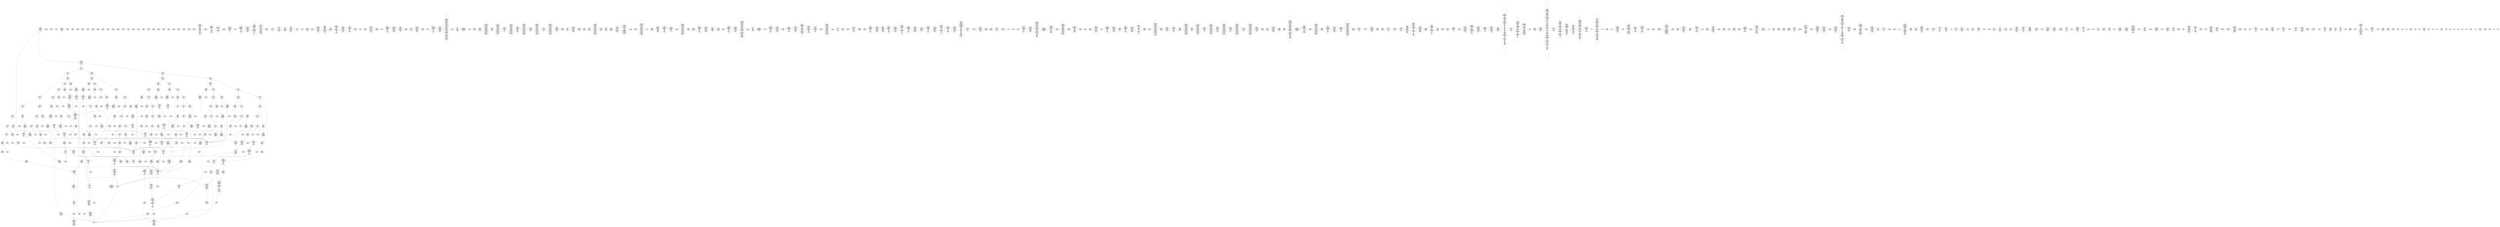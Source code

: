 /* Generated by GvGen v.1.0 (https://www.github.com/stricaud/gvgen) */

digraph G {
compound=true;
   node1 [label="[anywhere]"];
   node2 [label="# 0x0
PUSHX Data
PUSHX Data
MSTORE
PUSHX LogicData
CALLDATASIZE
LT
PUSHX Data
JUMPI
"];
   node3 [label="# 0xd
PUSHX Data
CALLDATALOAD
PUSHX BitData
SHR
PUSHX LogicData
GT
PUSHX Data
JUMPI
"];
   node4 [label="# 0x1e
PUSHX LogicData
GT
PUSHX Data
JUMPI
"];
   node5 [label="# 0x29
PUSHX LogicData
GT
PUSHX Data
JUMPI
"];
   node6 [label="# 0x34
PUSHX LogicData
GT
PUSHX Data
JUMPI
"];
   node7 [label="# 0x3f
PUSHX LogicData
EQ
PUSHX Data
JUMPI
"];
   node8 [label="# 0x4a
PUSHX LogicData
EQ
PUSHX Data
JUMPI
"];
   node9 [label="# 0x55
PUSHX LogicData
EQ
PUSHX Data
JUMPI
"];
   node10 [label="# 0x60
PUSHX LogicData
EQ
PUSHX Data
JUMPI
"];
   node11 [label="# 0x6b
PUSHX Data
REVERT
"];
   node12 [label="# 0x6f
JUMPDEST
PUSHX LogicData
EQ
PUSHX Data
JUMPI
"];
   node13 [label="# 0x7b
PUSHX LogicData
EQ
PUSHX Data
JUMPI
"];
   node14 [label="# 0x86
PUSHX LogicData
EQ
PUSHX Data
JUMPI
"];
   node15 [label="# 0x91
PUSHX Data
REVERT
"];
   node16 [label="# 0x95
JUMPDEST
PUSHX LogicData
EQ
PUSHX Data
JUMPI
"];
   node17 [label="# 0xa1
PUSHX LogicData
EQ
PUSHX Data
JUMPI
"];
   node18 [label="# 0xac
PUSHX LogicData
EQ
PUSHX Data
JUMPI
"];
   node19 [label="# 0xb7
PUSHX LogicData
EQ
PUSHX Data
JUMPI
"];
   node20 [label="# 0xc2
PUSHX LogicData
EQ
PUSHX Data
JUMPI
"];
   node21 [label="# 0xcd
PUSHX LogicData
EQ
PUSHX Data
JUMPI
"];
   node22 [label="# 0xd8
PUSHX Data
REVERT
"];
   node23 [label="# 0xdc
JUMPDEST
PUSHX LogicData
GT
PUSHX Data
JUMPI
"];
   node24 [label="# 0xe8
PUSHX LogicData
EQ
PUSHX Data
JUMPI
"];
   node25 [label="# 0xf3
PUSHX LogicData
EQ
PUSHX Data
JUMPI
"];
   node26 [label="# 0xfe
PUSHX LogicData
EQ
PUSHX Data
JUMPI
"];
   node27 [label="# 0x109
PUSHX LogicData
EQ
PUSHX Data
JUMPI
"];
   node28 [label="# 0x114
PUSHX LogicData
EQ
PUSHX Data
JUMPI
"];
   node29 [label="# 0x11f
PUSHX LogicData
EQ
PUSHX Data
JUMPI
"];
   node30 [label="# 0x12a
PUSHX Data
REVERT
"];
   node31 [label="# 0x12e
JUMPDEST
PUSHX LogicData
EQ
PUSHX Data
JUMPI
"];
   node32 [label="# 0x13a
PUSHX LogicData
EQ
PUSHX Data
JUMPI
"];
   node33 [label="# 0x145
PUSHX LogicData
EQ
PUSHX Data
JUMPI
"];
   node34 [label="# 0x150
PUSHX LogicData
EQ
PUSHX Data
JUMPI
"];
   node35 [label="# 0x15b
PUSHX LogicData
EQ
PUSHX Data
JUMPI
"];
   node36 [label="# 0x166
PUSHX LogicData
EQ
PUSHX Data
JUMPI
"];
   node37 [label="# 0x171
PUSHX Data
REVERT
"];
   node38 [label="# 0x175
JUMPDEST
PUSHX LogicData
GT
PUSHX Data
JUMPI
"];
   node39 [label="# 0x181
PUSHX LogicData
GT
PUSHX Data
JUMPI
"];
   node40 [label="# 0x18c
PUSHX LogicData
GT
PUSHX Data
JUMPI
"];
   node41 [label="# 0x197
PUSHX LogicData
EQ
PUSHX Data
JUMPI
"];
   node42 [label="# 0x1a2
PUSHX LogicData
EQ
PUSHX Data
JUMPI
"];
   node43 [label="# 0x1ad
PUSHX LogicData
EQ
PUSHX Data
JUMPI
"];
   node44 [label="# 0x1b8
PUSHX LogicData
EQ
PUSHX Data
JUMPI
"];
   node45 [label="# 0x1c3
PUSHX Data
REVERT
"];
   node46 [label="# 0x1c7
JUMPDEST
PUSHX LogicData
EQ
PUSHX Data
JUMPI
"];
   node47 [label="# 0x1d3
PUSHX LogicData
EQ
PUSHX Data
JUMPI
"];
   node48 [label="# 0x1de
PUSHX LogicData
EQ
PUSHX Data
JUMPI
"];
   node49 [label="# 0x1e9
PUSHX Data
REVERT
"];
   node50 [label="# 0x1ed
JUMPDEST
PUSHX LogicData
EQ
PUSHX Data
JUMPI
"];
   node51 [label="# 0x1f9
PUSHX LogicData
EQ
PUSHX Data
JUMPI
"];
   node52 [label="# 0x204
PUSHX LogicData
EQ
PUSHX Data
JUMPI
"];
   node53 [label="# 0x20f
PUSHX LogicData
EQ
PUSHX Data
JUMPI
"];
   node54 [label="# 0x21a
PUSHX LogicData
EQ
PUSHX Data
JUMPI
"];
   node55 [label="# 0x225
PUSHX LogicData
EQ
PUSHX Data
JUMPI
"];
   node56 [label="# 0x230
PUSHX Data
REVERT
"];
   node57 [label="# 0x234
JUMPDEST
PUSHX LogicData
GT
PUSHX Data
JUMPI
"];
   node58 [label="# 0x240
PUSHX LogicData
EQ
PUSHX Data
JUMPI
"];
   node59 [label="# 0x24b
PUSHX LogicData
EQ
PUSHX Data
JUMPI
"];
   node60 [label="# 0x256
PUSHX LogicData
EQ
PUSHX Data
JUMPI
"];
   node61 [label="# 0x261
PUSHX LogicData
EQ
PUSHX Data
JUMPI
"];
   node62 [label="# 0x26c
PUSHX LogicData
EQ
PUSHX Data
JUMPI
"];
   node63 [label="# 0x277
PUSHX LogicData
EQ
PUSHX Data
JUMPI
"];
   node64 [label="# 0x282
PUSHX Data
REVERT
"];
   node65 [label="# 0x286
JUMPDEST
PUSHX LogicData
EQ
PUSHX Data
JUMPI
"];
   node66 [label="# 0x292
PUSHX LogicData
EQ
PUSHX Data
JUMPI
"];
   node67 [label="# 0x29d
PUSHX LogicData
EQ
PUSHX Data
JUMPI
"];
   node68 [label="# 0x2a8
PUSHX LogicData
EQ
PUSHX Data
JUMPI
"];
   node69 [label="# 0x2b3
PUSHX LogicData
EQ
PUSHX Data
JUMPI
"];
   node70 [label="# 0x2be
PUSHX LogicData
EQ
PUSHX Data
JUMPI
"];
   node71 [label="# 0x2c9
JUMPDEST
PUSHX Data
REVERT
"];
   node72 [label="# 0x2ce
JUMPDEST
CALLVALUE
ISZERO
PUSHX Data
JUMPI
"];
   node73 [label="# 0x2d6
PUSHX Data
REVERT
"];
   node74 [label="# 0x2da
JUMPDEST
PUSHX Data
PUSHX Data
CALLDATASIZE
PUSHX Data
PUSHX Data
JUMP
"];
   node75 [label="# 0x2e9
JUMPDEST
PUSHX Data
JUMP
"];
   node76 [label="# 0x2ee
JUMPDEST
PUSHX MemData
MLOAD
ISZERO
ISZERO
MSTORE
PUSHX ArithData
ADD
"];
   node77 [label="# 0x2fa
JUMPDEST
PUSHX MemData
MLOAD
SUB
RETURN
"];
   node78 [label="# 0x303
JUMPDEST
CALLVALUE
ISZERO
PUSHX Data
JUMPI
"];
   node79 [label="# 0x30b
PUSHX Data
REVERT
"];
   node80 [label="# 0x30f
JUMPDEST
PUSHX Data
PUSHX Data
CALLDATASIZE
PUSHX Data
PUSHX Data
JUMP
"];
   node81 [label="# 0x31e
JUMPDEST
PUSHX Data
JUMP
"];
   node82 [label="# 0x323
JUMPDEST
STOP
"];
   node83 [label="# 0x325
JUMPDEST
CALLVALUE
ISZERO
PUSHX Data
JUMPI
"];
   node84 [label="# 0x32d
PUSHX Data
REVERT
"];
   node85 [label="# 0x331
JUMPDEST
PUSHX Data
PUSHX StorData
SLOAD
JUMP
"];
   node86 [label="# 0x33b
JUMPDEST
PUSHX MemData
MLOAD
MSTORE
PUSHX ArithData
ADD
PUSHX Data
JUMP
"];
   node87 [label="# 0x349
JUMPDEST
CALLVALUE
ISZERO
PUSHX Data
JUMPI
"];
   node88 [label="# 0x351
PUSHX Data
REVERT
"];
   node89 [label="# 0x355
JUMPDEST
PUSHX Data
PUSHX Data
JUMP
"];
   node90 [label="# 0x35e
JUMPDEST
PUSHX MemData
MLOAD
PUSHX Data
PUSHX Data
JUMP
"];
   node91 [label="# 0x36b
JUMPDEST
CALLVALUE
ISZERO
PUSHX Data
JUMPI
"];
   node92 [label="# 0x373
PUSHX Data
REVERT
"];
   node93 [label="# 0x377
JUMPDEST
PUSHX Data
PUSHX Data
CALLDATASIZE
PUSHX Data
PUSHX Data
JUMP
"];
   node94 [label="# 0x386
JUMPDEST
PUSHX Data
JUMP
"];
   node95 [label="# 0x38b
JUMPDEST
PUSHX MemData
MLOAD
PUSHX ArithData
PUSHX BitData
PUSHX BitData
SHL
SUB
AND
MSTORE
PUSHX ArithData
ADD
PUSHX Data
JUMP
"];
   node96 [label="# 0x3a3
JUMPDEST
CALLVALUE
ISZERO
PUSHX Data
JUMPI
"];
   node97 [label="# 0x3ab
PUSHX Data
REVERT
"];
   node98 [label="# 0x3af
JUMPDEST
PUSHX Data
PUSHX Data
CALLDATASIZE
PUSHX Data
PUSHX Data
JUMP
"];
   node99 [label="# 0x3be
JUMPDEST
PUSHX Data
JUMP
"];
   node100 [label="# 0x3c3
JUMPDEST
CALLVALUE
ISZERO
PUSHX Data
JUMPI
"];
   node101 [label="# 0x3cb
PUSHX Data
REVERT
"];
   node102 [label="# 0x3cf
JUMPDEST
PUSHX Data
PUSHX Data
CALLDATASIZE
PUSHX Data
PUSHX Data
JUMP
"];
   node103 [label="# 0x3de
JUMPDEST
PUSHX Data
JUMP
"];
   node104 [label="# 0x3e3
JUMPDEST
CALLVALUE
ISZERO
PUSHX Data
JUMPI
"];
   node105 [label="# 0x3eb
PUSHX Data
REVERT
"];
   node106 [label="# 0x3ef
JUMPDEST
PUSHX StorData
SLOAD
PUSHX StorData
SLOAD
SUB
PUSHX Data
JUMP
"];
   node107 [label="# 0x3fc
JUMPDEST
CALLVALUE
ISZERO
PUSHX Data
JUMPI
"];
   node108 [label="# 0x404
PUSHX Data
REVERT
"];
   node109 [label="# 0x408
JUMPDEST
PUSHX Data
PUSHX Data
CALLDATASIZE
PUSHX Data
PUSHX Data
JUMP
"];
   node110 [label="# 0x417
JUMPDEST
PUSHX Data
JUMP
"];
   node111 [label="# 0x41c
JUMPDEST
CALLVALUE
ISZERO
PUSHX Data
JUMPI
"];
   node112 [label="# 0x424
PUSHX Data
REVERT
"];
   node113 [label="# 0x428
JUMPDEST
PUSHX Data
PUSHX Data
CALLDATASIZE
PUSHX Data
PUSHX Data
JUMP
"];
   node114 [label="# 0x437
JUMPDEST
PUSHX Data
JUMP
"];
   node115 [label="# 0x43c
JUMPDEST
PUSHX Data
PUSHX Data
CALLDATASIZE
PUSHX Data
PUSHX Data
JUMP
"];
   node116 [label="# 0x44a
JUMPDEST
PUSHX Data
JUMP
"];
   node117 [label="# 0x44f
JUMPDEST
CALLVALUE
ISZERO
PUSHX Data
JUMPI
"];
   node118 [label="# 0x457
PUSHX Data
REVERT
"];
   node119 [label="# 0x45b
JUMPDEST
PUSHX Data
PUSHX StorData
SLOAD
JUMP
"];
   node120 [label="# 0x465
JUMPDEST
CALLVALUE
ISZERO
PUSHX Data
JUMPI
"];
   node121 [label="# 0x46d
PUSHX Data
REVERT
"];
   node122 [label="# 0x471
JUMPDEST
PUSHX Data
PUSHX Data
CALLDATASIZE
PUSHX Data
PUSHX Data
JUMP
"];
   node123 [label="# 0x480
JUMPDEST
PUSHX Data
JUMP
"];
   node124 [label="# 0x485
JUMPDEST
CALLVALUE
ISZERO
PUSHX Data
JUMPI
"];
   node125 [label="# 0x48d
PUSHX Data
REVERT
"];
   node126 [label="# 0x491
JUMPDEST
PUSHX Data
PUSHX Data
CALLDATASIZE
PUSHX Data
PUSHX Data
JUMP
"];
   node127 [label="# 0x4a0
JUMPDEST
PUSHX Data
JUMP
"];
   node128 [label="# 0x4a5
JUMPDEST
CALLVALUE
ISZERO
PUSHX Data
JUMPI
"];
   node129 [label="# 0x4ad
PUSHX Data
REVERT
"];
   node130 [label="# 0x4b1
JUMPDEST
PUSHX Data
PUSHX Data
CALLDATASIZE
PUSHX Data
PUSHX Data
JUMP
"];
   node131 [label="# 0x4c0
JUMPDEST
PUSHX Data
JUMP
"];
   node132 [label="# 0x4c5
JUMPDEST
CALLVALUE
ISZERO
PUSHX Data
JUMPI
"];
   node133 [label="# 0x4cd
PUSHX Data
REVERT
"];
   node134 [label="# 0x4d1
JUMPDEST
PUSHX Data
PUSHX Data
CALLDATASIZE
PUSHX Data
PUSHX Data
JUMP
"];
   node135 [label="# 0x4e0
JUMPDEST
PUSHX Data
JUMP
"];
   node136 [label="# 0x4e5
JUMPDEST
CALLVALUE
ISZERO
PUSHX Data
JUMPI
"];
   node137 [label="# 0x4ed
PUSHX Data
REVERT
"];
   node138 [label="# 0x4f1
JUMPDEST
PUSHX Data
PUSHX Data
CALLDATASIZE
PUSHX Data
PUSHX Data
JUMP
"];
   node139 [label="# 0x500
JUMPDEST
PUSHX Data
JUMP
"];
   node140 [label="# 0x505
JUMPDEST
CALLVALUE
ISZERO
PUSHX Data
JUMPI
"];
   node141 [label="# 0x50d
PUSHX Data
REVERT
"];
   node142 [label="# 0x511
JUMPDEST
PUSHX Data
PUSHX Data
CALLDATASIZE
PUSHX Data
PUSHX Data
JUMP
"];
   node143 [label="# 0x520
JUMPDEST
PUSHX Data
JUMP
"];
   node144 [label="# 0x525
JUMPDEST
CALLVALUE
ISZERO
PUSHX Data
JUMPI
"];
   node145 [label="# 0x52d
PUSHX Data
REVERT
"];
   node146 [label="# 0x531
JUMPDEST
PUSHX Data
PUSHX StorData
SLOAD
JUMP
"];
   node147 [label="# 0x53b
JUMPDEST
CALLVALUE
ISZERO
PUSHX Data
JUMPI
"];
   node148 [label="# 0x543
PUSHX Data
REVERT
"];
   node149 [label="# 0x547
JUMPDEST
PUSHX Data
PUSHX Data
CALLDATASIZE
PUSHX Data
PUSHX Data
JUMP
"];
   node150 [label="# 0x556
JUMPDEST
PUSHX Data
JUMP
"];
   node151 [label="# 0x55b
JUMPDEST
CALLVALUE
ISZERO
PUSHX Data
JUMPI
"];
   node152 [label="# 0x563
PUSHX Data
REVERT
"];
   node153 [label="# 0x567
JUMPDEST
PUSHX Data
PUSHX Data
CALLDATASIZE
PUSHX Data
PUSHX Data
JUMP
"];
   node154 [label="# 0x576
JUMPDEST
PUSHX Data
JUMP
"];
   node155 [label="# 0x57b
JUMPDEST
CALLVALUE
ISZERO
PUSHX Data
JUMPI
"];
   node156 [label="# 0x583
PUSHX Data
REVERT
"];
   node157 [label="# 0x587
JUMPDEST
PUSHX Data
PUSHX Data
JUMP
"];
   node158 [label="# 0x590
JUMPDEST
CALLVALUE
ISZERO
PUSHX Data
JUMPI
"];
   node159 [label="# 0x598
PUSHX Data
REVERT
"];
   node160 [label="# 0x59c
JUMPDEST
PUSHX Data
PUSHX Data
CALLDATASIZE
PUSHX Data
PUSHX Data
JUMP
"];
   node161 [label="# 0x5ab
JUMPDEST
PUSHX Data
JUMP
"];
   node162 [label="# 0x5b0
JUMPDEST
CALLVALUE
ISZERO
PUSHX Data
JUMPI
"];
   node163 [label="# 0x5b8
PUSHX Data
REVERT
"];
   node164 [label="# 0x5bc
JUMPDEST
PUSHX StorData
SLOAD
PUSHX Data
PUSHX BitData
AND
JUMP
"];
   node165 [label="# 0x5ca
JUMPDEST
CALLVALUE
ISZERO
PUSHX Data
JUMPI
"];
   node166 [label="# 0x5d2
PUSHX Data
REVERT
"];
   node167 [label="# 0x5d6
JUMPDEST
PUSHX StorData
SLOAD
PUSHX Data
PUSHX Data
DIV
PUSHX BitData
AND
JUMP
"];
   node168 [label="# 0x5e9
JUMPDEST
CALLVALUE
ISZERO
PUSHX Data
JUMPI
"];
   node169 [label="# 0x5f1
PUSHX Data
REVERT
"];
   node170 [label="# 0x5f5
JUMPDEST
PUSHX Data
PUSHX Data
CALLDATASIZE
PUSHX Data
PUSHX Data
JUMP
"];
   node171 [label="# 0x604
JUMPDEST
PUSHX Data
JUMP
"];
   node172 [label="# 0x609
JUMPDEST
CALLVALUE
ISZERO
PUSHX Data
JUMPI
"];
   node173 [label="# 0x611
PUSHX Data
REVERT
"];
   node174 [label="# 0x615
JUMPDEST
PUSHX Data
PUSHX Data
CALLDATASIZE
PUSHX Data
PUSHX Data
JUMP
"];
   node175 [label="# 0x624
JUMPDEST
PUSHX Data
JUMP
"];
   node176 [label="# 0x629
JUMPDEST
CALLVALUE
ISZERO
PUSHX Data
JUMPI
"];
   node177 [label="# 0x631
PUSHX Data
REVERT
"];
   node178 [label="# 0x635
JUMPDEST
PUSHX StorData
SLOAD
PUSHX ArithData
PUSHX BitData
PUSHX BitData
SHL
SUB
AND
PUSHX Data
JUMP
"];
   node179 [label="# 0x647
JUMPDEST
CALLVALUE
ISZERO
PUSHX Data
JUMPI
"];
   node180 [label="# 0x64f
PUSHX Data
REVERT
"];
   node181 [label="# 0x653
JUMPDEST
PUSHX Data
PUSHX StorData
SLOAD
JUMP
"];
   node182 [label="# 0x65d
JUMPDEST
CALLVALUE
ISZERO
PUSHX Data
JUMPI
"];
   node183 [label="# 0x665
PUSHX Data
REVERT
"];
   node184 [label="# 0x669
JUMPDEST
PUSHX Data
PUSHX Data
CALLDATASIZE
PUSHX Data
PUSHX Data
JUMP
"];
   node185 [label="# 0x678
JUMPDEST
PUSHX Data
JUMP
"];
   node186 [label="# 0x67d
JUMPDEST
CALLVALUE
ISZERO
PUSHX Data
JUMPI
"];
   node187 [label="# 0x685
PUSHX Data
REVERT
"];
   node188 [label="# 0x689
JUMPDEST
PUSHX Data
PUSHX Data
JUMP
"];
   node189 [label="# 0x692
JUMPDEST
CALLVALUE
ISZERO
PUSHX Data
JUMPI
"];
   node190 [label="# 0x69a
PUSHX Data
REVERT
"];
   node191 [label="# 0x69e
JUMPDEST
PUSHX Data
PUSHX Data
CALLDATASIZE
PUSHX Data
PUSHX Data
JUMP
"];
   node192 [label="# 0x6ad
JUMPDEST
PUSHX Data
JUMP
"];
   node193 [label="# 0x6b2
JUMPDEST
CALLVALUE
ISZERO
PUSHX Data
JUMPI
"];
   node194 [label="# 0x6ba
PUSHX Data
REVERT
"];
   node195 [label="# 0x6be
JUMPDEST
PUSHX Data
PUSHX Data
CALLDATASIZE
PUSHX Data
PUSHX Data
JUMP
"];
   node196 [label="# 0x6cd
JUMPDEST
PUSHX Data
JUMP
"];
   node197 [label="# 0x6d2
JUMPDEST
CALLVALUE
ISZERO
PUSHX Data
JUMPI
"];
   node198 [label="# 0x6da
PUSHX Data
REVERT
"];
   node199 [label="# 0x6de
JUMPDEST
PUSHX Data
PUSHX Data
JUMP
"];
   node200 [label="# 0x6e7
JUMPDEST
CALLVALUE
ISZERO
PUSHX Data
JUMPI
"];
   node201 [label="# 0x6ef
PUSHX Data
REVERT
"];
   node202 [label="# 0x6f3
JUMPDEST
PUSHX Data
PUSHX StorData
SLOAD
JUMP
"];
   node203 [label="# 0x6fd
JUMPDEST
CALLVALUE
ISZERO
PUSHX Data
JUMPI
"];
   node204 [label="# 0x705
PUSHX Data
REVERT
"];
   node205 [label="# 0x709
JUMPDEST
PUSHX Data
PUSHX Data
CALLDATASIZE
PUSHX Data
PUSHX Data
JUMP
"];
   node206 [label="# 0x718
JUMPDEST
PUSHX Data
JUMP
"];
   node207 [label="# 0x71d
JUMPDEST
CALLVALUE
ISZERO
PUSHX Data
JUMPI
"];
   node208 [label="# 0x725
PUSHX Data
REVERT
"];
   node209 [label="# 0x729
JUMPDEST
PUSHX Data
PUSHX Data
JUMP
"];
   node210 [label="# 0x732
JUMPDEST
CALLVALUE
ISZERO
PUSHX Data
JUMPI
"];
   node211 [label="# 0x73a
PUSHX Data
REVERT
"];
   node212 [label="# 0x73e
JUMPDEST
PUSHX Data
PUSHX Data
CALLDATASIZE
PUSHX Data
PUSHX Data
JUMP
"];
   node213 [label="# 0x74d
JUMPDEST
PUSHX Data
JUMP
"];
   node214 [label="# 0x752
JUMPDEST
CALLVALUE
ISZERO
PUSHX Data
JUMPI
"];
   node215 [label="# 0x75a
PUSHX Data
REVERT
"];
   node216 [label="# 0x75e
JUMPDEST
PUSHX StorData
SLOAD
PUSHX Data
PUSHX ArithData
PUSHX BitData
PUSHX BitData
SHL
SUB
AND
JUMP
"];
   node217 [label="# 0x772
JUMPDEST
CALLVALUE
ISZERO
PUSHX Data
JUMPI
"];
   node218 [label="# 0x77a
PUSHX Data
REVERT
"];
   node219 [label="# 0x77e
JUMPDEST
PUSHX StorData
SLOAD
PUSHX Data
PUSHX ArithData
PUSHX BitData
PUSHX BitData
SHL
SUB
AND
JUMP
"];
   node220 [label="# 0x792
JUMPDEST
CALLVALUE
ISZERO
PUSHX Data
JUMPI
"];
   node221 [label="# 0x79a
PUSHX Data
REVERT
"];
   node222 [label="# 0x79e
JUMPDEST
PUSHX Data
PUSHX Data
CALLDATASIZE
PUSHX Data
PUSHX Data
JUMP
"];
   node223 [label="# 0x7ad
JUMPDEST
PUSHX Data
JUMP
"];
   node224 [label="# 0x7b2
JUMPDEST
CALLVALUE
ISZERO
PUSHX Data
JUMPI
"];
   node225 [label="# 0x7ba
PUSHX Data
REVERT
"];
   node226 [label="# 0x7be
JUMPDEST
PUSHX Data
PUSHX Data
CALLDATASIZE
PUSHX Data
PUSHX Data
JUMP
"];
   node227 [label="# 0x7cd
JUMPDEST
PUSHX Data
JUMP
"];
   node228 [label="# 0x7d2
JUMPDEST
CALLVALUE
ISZERO
PUSHX Data
JUMPI
"];
   node229 [label="# 0x7da
PUSHX Data
REVERT
"];
   node230 [label="# 0x7de
JUMPDEST
PUSHX Data
PUSHX Data
CALLDATASIZE
PUSHX Data
PUSHX Data
JUMP
"];
   node231 [label="# 0x7ed
JUMPDEST
PUSHX Data
JUMP
"];
   node232 [label="# 0x7f2
JUMPDEST
CALLVALUE
ISZERO
PUSHX Data
JUMPI
"];
   node233 [label="# 0x7fa
PUSHX Data
REVERT
"];
   node234 [label="# 0x7fe
JUMPDEST
PUSHX Data
PUSHX Data
CALLDATASIZE
PUSHX Data
PUSHX Data
JUMP
"];
   node235 [label="# 0x80d
JUMPDEST
PUSHX Data
JUMP
"];
   node236 [label="# 0x812
JUMPDEST
CALLVALUE
ISZERO
PUSHX Data
JUMPI
"];
   node237 [label="# 0x81a
PUSHX Data
REVERT
"];
   node238 [label="# 0x81e
JUMPDEST
PUSHX Data
PUSHX StorData
SLOAD
JUMP
"];
   node239 [label="# 0x828
JUMPDEST
CALLVALUE
ISZERO
PUSHX Data
JUMPI
"];
   node240 [label="# 0x830
PUSHX Data
REVERT
"];
   node241 [label="# 0x834
JUMPDEST
PUSHX Data
PUSHX Data
JUMP
"];
   node242 [label="# 0x83d
JUMPDEST
CALLVALUE
ISZERO
PUSHX Data
JUMPI
"];
   node243 [label="# 0x845
PUSHX Data
REVERT
"];
   node244 [label="# 0x849
JUMPDEST
PUSHX Data
PUSHX Data
CALLDATASIZE
PUSHX Data
PUSHX Data
JUMP
"];
   node245 [label="# 0x858
JUMPDEST
PUSHX ArithData
PUSHX BitData
PUSHX BitData
SHL
SUB
AND
PUSHX Data
MSTORE
PUSHX Data
PUSHX Data
MSTORE
PUSHX Data
SHA3
AND
MSTORE
MSTORE
SHA3
SLOAD
PUSHX BitData
AND
JUMP
"];
   node246 [label="# 0x886
JUMPDEST
CALLVALUE
ISZERO
PUSHX Data
JUMPI
"];
   node247 [label="# 0x88e
PUSHX Data
REVERT
"];
   node248 [label="# 0x892
JUMPDEST
PUSHX Data
PUSHX Data
CALLDATASIZE
PUSHX Data
PUSHX Data
JUMP
"];
   node249 [label="# 0x8a1
JUMPDEST
PUSHX Data
JUMP
"];
   node250 [label="# 0x8a6
JUMPDEST
CALLVALUE
ISZERO
PUSHX Data
JUMPI
"];
   node251 [label="# 0x8ae
PUSHX Data
REVERT
"];
   node252 [label="# 0x8b2
JUMPDEST
PUSHX Data
PUSHX StorData
SLOAD
JUMP
"];
   node253 [label="# 0x8bc
JUMPDEST
CALLVALUE
ISZERO
PUSHX Data
JUMPI
"];
   node254 [label="# 0x8c4
PUSHX Data
REVERT
"];
   node255 [label="# 0x8c8
JUMPDEST
PUSHX Data
PUSHX Data
JUMP
"];
   node256 [label="# 0x8d1
JUMPDEST
PUSHX Data
PUSHX ArithData
PUSHX BitData
PUSHX BitData
SHL
SUB
NOT
AND
PUSHX BitData
PUSHX BitData
SHL
EQ
PUSHX Data
JUMPI
"];
   node257 [label="# 0x8ed
PUSHX ArithData
PUSHX BitData
PUSHX BitData
SHL
SUB
NOT
AND
PUSHX BitData
PUSHX BitData
SHL
EQ
"];
   node258 [label="# 0x902
JUMPDEST
PUSHX Data
JUMPI
"];
   node259 [label="# 0x908
PUSHX BitData
PUSHX BitData
SHL
PUSHX ArithData
PUSHX BitData
PUSHX BitData
SHL
SUB
NOT
AND
EQ
"];
   node260 [label="# 0x91d
JUMPDEST
JUMP
"];
   node261 [label="# 0x923
JUMPDEST
PUSHX StorData
SLOAD
PUSHX ArithData
PUSHX BitData
PUSHX BitData
SHL
SUB
AND
CALLER
EQ
PUSHX Data
JUMPI
"];
   node262 [label="# 0x936
PUSHX MemData
MLOAD
PUSHX BitData
PUSHX BitData
SHL
MSTORE
PUSHX ArithData
ADD
PUSHX Data
PUSHX Data
JUMP
"];
   node263 [label="# 0x94d
JUMPDEST
PUSHX MemData
MLOAD
SUB
REVERT
"];
   node264 [label="# 0x956
JUMPDEST
PUSHX StorData
SLOAD
PUSHX ArithData
PUSHX BitData
PUSHX BitData
SHL
SUB
AND
PUSHX ArithData
MUL
PUSHX ArithData
PUSHX BitData
PUSHX BitData
SHL
SUB
NOT
AND
OR
SSTORE
JUMP
"];
   node265 [label="# 0x980
JUMPDEST
PUSHX Data
PUSHX StorData
SLOAD
PUSHX Data
PUSHX Data
JUMP
"];
   node266 [label="# 0x98f
JUMPDEST
PUSHX ArithData
ADD
PUSHX ArithData
DIV
MUL
PUSHX ArithData
ADD
PUSHX MemData
MLOAD
ADD
PUSHX Data
MSTORE
MSTORE
PUSHX ArithData
ADD
SLOAD
PUSHX Data
PUSHX Data
JUMP
"];
   node267 [label="# 0x9bb
JUMPDEST
ISZERO
PUSHX Data
JUMPI
"];
   node268 [label="# 0x9c2
PUSHX LogicData
LT
PUSHX Data
JUMPI
"];
   node269 [label="# 0x9ca
PUSHX ArithData
SLOAD
DIV
MUL
MSTORE
PUSHX ArithData
ADD
PUSHX Data
JUMP
"];
   node270 [label="# 0x9dd
JUMPDEST
ADD
PUSHX Data
MSTORE
PUSHX Data
PUSHX Data
SHA3
"];
   node271 [label="# 0x9eb
JUMPDEST
SLOAD
MSTORE
PUSHX ArithData
ADD
PUSHX ArithData
ADD
GT
PUSHX Data
JUMPI
"];
   node272 [label="# 0x9ff
SUB
PUSHX BitData
AND
ADD
"];
   node273 [label="# 0xa08
JUMPDEST
JUMP
"];
   node274 [label="# 0xa12
JUMPDEST
PUSHX Data
PUSHX Data
PUSHX Data
JUMP
"];
   node275 [label="# 0xa1d
JUMPDEST
PUSHX Data
JUMPI
"];
   node276 [label="# 0xa22
PUSHX MemData
MLOAD
PUSHX BitData
PUSHX BitData
SHL
MSTORE
PUSHX ArithData
ADD
PUSHX MemData
MLOAD
SUB
REVERT
"];
   node277 [label="# 0xa3a
JUMPDEST
PUSHX Data
MSTORE
PUSHX Data
PUSHX Data
MSTORE
PUSHX Data
SHA3
SLOAD
PUSHX ArithData
PUSHX BitData
PUSHX BitData
SHL
SUB
AND
JUMP
"];
   node278 [label="# 0xa56
JUMPDEST
PUSHX Data
PUSHX Data
PUSHX Data
JUMP
"];
   node279 [label="# 0xa61
JUMPDEST
PUSHX ArithData
PUSHX BitData
PUSHX BitData
SHL
SUB
AND
PUSHX ArithData
PUSHX BitData
PUSHX BitData
SHL
SUB
AND
EQ
ISZERO
PUSHX Data
JUMPI
"];
   node280 [label="# 0xa7e
PUSHX MemData
MLOAD
PUSHX BitData
PUSHX BitData
SHL
MSTORE
PUSHX ArithData
ADD
PUSHX MemData
MLOAD
SUB
REVERT
"];
   node281 [label="# 0xa96
JUMPDEST
CALLER
PUSHX ArithData
PUSHX BitData
PUSHX BitData
SHL
SUB
AND
EQ
ISZERO
PUSHX Data
JUMPI
"];
   node282 [label="# 0xaaa
PUSHX Data
CALLER
PUSHX Data
JUMP
"];
   node283 [label="# 0xab4
JUMPDEST
ISZERO
"];
   node284 [label="# 0xab6
JUMPDEST
ISZERO
PUSHX Data
JUMPI
"];
   node285 [label="# 0xabc
PUSHX MemData
MLOAD
PUSHX BitData
PUSHX BitData
SHL
MSTORE
PUSHX ArithData
ADD
PUSHX MemData
MLOAD
SUB
REVERT
"];
   node286 [label="# 0xad4
JUMPDEST
PUSHX Data
PUSHX Data
JUMP
"];
   node287 [label="# 0xadf
JUMPDEST
JUMP
"];
   node288 [label="# 0xae4
JUMPDEST
PUSHX StorData
SLOAD
PUSHX ArithData
PUSHX BitData
PUSHX BitData
SHL
SUB
AND
CALLER
EQ
PUSHX Data
JUMPI
"];
   node289 [label="# 0xaf7
PUSHX MemData
MLOAD
PUSHX BitData
PUSHX BitData
SHL
MSTORE
PUSHX ArithData
ADD
PUSHX Data
PUSHX Data
JUMP
"];
   node290 [label="# 0xb0e
JUMPDEST
PUSHX StorData
SLOAD
PUSHX Data
PUSHX StorData
SLOAD
PUSHX StorData
SLOAD
SUB
JUMP
"];
   node291 [label="# 0xb1f
JUMPDEST
PUSHX Data
PUSHX Data
JUMP
"];
   node292 [label="# 0xb29
JUMPDEST
GT
ISZERO
PUSHX Data
JUMPI
"];
   node293 [label="# 0xb30
PUSHX MemData
MLOAD
PUSHX BitData
PUSHX BitData
SHL
MSTORE
PUSHX ArithData
ADD
PUSHX Data
PUSHX Data
JUMP
"];
   node294 [label="# 0xb47
JUMPDEST
PUSHX Data
PUSHX Data
JUMP
"];
   node295 [label="# 0xb51
JUMPDEST
JUMP
"];
   node296 [label="# 0xb55
JUMPDEST
PUSHX StorData
SLOAD
PUSHX ArithData
PUSHX BitData
PUSHX BitData
SHL
SUB
AND
CALLER
EQ
PUSHX Data
JUMPI
"];
   node297 [label="# 0xb68
PUSHX MemData
MLOAD
PUSHX BitData
PUSHX BitData
SHL
MSTORE
PUSHX ArithData
ADD
PUSHX Data
PUSHX Data
JUMP
"];
   node298 [label="# 0xb7f
JUMPDEST
PUSHX MemData
MLOAD
PUSHX BitData
PUSHX BitData
SHL
MSTORE
ADDRESS
PUSHX ArithData
ADD
MSTORE
CALLER
PUSHX ArithData
ADD
MSTORE
PUSHX ArithData
ADD
MSTORE
PUSHX ArithData
ADD
MSTORE
PUSHX Data
PUSHX ArithData
ADD
MSTORE
PUSHX Data
PUSHX ArithData
ADD
MSTORE
PUSHX ArithData
PUSHX BitData
PUSHX BitData
SHL
SUB
AND
PUSHX Data
PUSHX ArithData
ADD
PUSHX Data
PUSHX MemData
MLOAD
SUB
PUSHX Data
EXTCODESIZE
ISZERO
ISZERO
PUSHX Data
JUMPI
"];
   node299 [label="# 0xbde
PUSHX Data
REVERT
"];
   node300 [label="# 0xbe2
JUMPDEST
GAS
CALL
ISZERO
ISZERO
PUSHX Data
JUMPI
"];
   node301 [label="# 0xbed
RETURNDATASIZE
PUSHX Data
RETURNDATACOPY
RETURNDATASIZE
PUSHX Data
REVERT
"];
   node302 [label="# 0xbf6
JUMPDEST
JUMP
"];
   node303 [label="# 0xbff
JUMPDEST
PUSHX Data
PUSHX Data
JUMP
"];
   node304 [label="# 0xc0a
JUMPDEST
CALLER
EXTCODESIZE
ISZERO
PUSHX Data
JUMPI
"];
   node305 [label="# 0xc12
PUSHX MemData
MLOAD
PUSHX BitData
PUSHX BitData
SHL
MSTORE
PUSHX Data
PUSHX ArithData
ADD
MSTORE
PUSHX Data
PUSHX ArithData
ADD
MSTORE
PUSHX BitData
PUSHX BitData
SHL
PUSHX ArithData
ADD
MSTORE
PUSHX ArithData
ADD
PUSHX Data
JUMP
"];
   node306 [label="# 0xc50
JUMPDEST
CALLER
ORIGIN
EQ
PUSHX Data
JUMPI
"];
   node307 [label="# 0xc58
PUSHX MemData
MLOAD
PUSHX BitData
PUSHX BitData
SHL
MSTORE
PUSHX Data
PUSHX ArithData
ADD
MSTORE
PUSHX Data
PUSHX ArithData
ADD
MSTORE
PUSHX Data
PUSHX ArithData
ADD
MSTORE
PUSHX ArithData
ADD
PUSHX Data
JUMP
"];
   node308 [label="# 0xc9f
JUMPDEST
PUSHX LogicData
PUSHX StorData
SLOAD
EQ
ISZERO
PUSHX Data
JUMPI
"];
   node309 [label="# 0xcab
PUSHX MemData
MLOAD
PUSHX BitData
PUSHX BitData
SHL
MSTORE
PUSHX Data
PUSHX ArithData
ADD
MSTORE
PUSHX Data
PUSHX ArithData
ADD
MSTORE
PUSHX Data
PUSHX ArithData
ADD
MSTORE
PUSHX ArithData
ADD
PUSHX Data
JUMP
"];
   node310 [label="# 0xcf2
JUMPDEST
PUSHX Data
PUSHX Data
SSTORE
PUSHX StorData
SLOAD
TIMESTAMP
LT
ISZERO
PUSHX Data
JUMPI
"];
   node311 [label="# 0xd02
PUSHX MemData
MLOAD
PUSHX BitData
PUSHX BitData
SHL
MSTORE
PUSHX Data
PUSHX ArithData
ADD
MSTORE
PUSHX Data
PUSHX ArithData
ADD
MSTORE
PUSHX BitData
PUSHX BitData
SHL
PUSHX ArithData
ADD
MSTORE
PUSHX ArithData
ADD
PUSHX Data
JUMP
"];
   node312 [label="# 0xd3b
JUMPDEST
PUSHX StorData
SLOAD
PUSHX BitData
AND
PUSHX Data
JUMPI
"];
   node313 [label="# 0xd46
PUSHX MemData
MLOAD
PUSHX BitData
PUSHX BitData
SHL
MSTORE
PUSHX Data
PUSHX ArithData
ADD
MSTORE
PUSHX Data
PUSHX ArithData
ADD
MSTORE
PUSHX BitData
PUSHX BitData
SHL
PUSHX ArithData
ADD
MSTORE
PUSHX ArithData
ADD
PUSHX Data
JUMP
"];
   node314 [label="# 0xd86
JUMPDEST
PUSHX LogicData
GT
ISZERO
PUSHX Data
JUMPI
"];
   node315 [label="# 0xd90
PUSHX MemData
MLOAD
PUSHX BitData
PUSHX BitData
SHL
MSTORE
PUSHX Data
PUSHX ArithData
ADD
MSTORE
PUSHX Data
PUSHX ArithData
ADD
MSTORE
PUSHX BitData
PUSHX BitData
SHL
PUSHX ArithData
ADD
MSTORE
PUSHX ArithData
ADD
PUSHX Data
JUMP
"];
   node316 [label="# 0xdc8
JUMPDEST
PUSHX StorData
SLOAD
PUSHX Data
PUSHX StorData
SLOAD
PUSHX StorData
SLOAD
SUB
JUMP
"];
   node317 [label="# 0xdd9
JUMPDEST
PUSHX Data
PUSHX Data
JUMP
"];
   node318 [label="# 0xde3
JUMPDEST
GT
ISZERO
PUSHX Data
JUMPI
"];
   node319 [label="# 0xdea
PUSHX MemData
MLOAD
PUSHX BitData
PUSHX BitData
SHL
MSTORE
PUSHX ArithData
ADD
PUSHX Data
PUSHX Data
JUMP
"];
   node320 [label="# 0xe01
JUMPDEST
PUSHX Data
PUSHX Data
PUSHX Data
JUMP
"];
   node321 [label="# 0xe0c
JUMPDEST
PUSHX Data
PUSHX Data
JUMP
"];
   node322 [label="# 0xe16
JUMPDEST
CALLVALUE
LT
ISZERO
PUSHX Data
JUMPI
"];
   node323 [label="# 0xe21
PUSHX MemData
MLOAD
PUSHX BitData
PUSHX BitData
SHL
MSTORE
PUSHX Data
PUSHX ArithData
ADD
MSTORE
PUSHX Data
PUSHX ArithData
ADD
MSTORE
PUSHX BitData
PUSHX BitData
SHL
PUSHX ArithData
ADD
MSTORE
PUSHX ArithData
ADD
PUSHX Data
JUMP
"];
   node324 [label="# 0xe5e
JUMPDEST
PUSHX Data
CALLER
PUSHX Data
JUMP
"];
   node325 [label="# 0xe68
JUMPDEST
CALLVALUE
GT
ISZERO
PUSHX Data
JUMPI
"];
   node326 [label="# 0xe71
PUSHX Data
CALLER
PUSHX Data
CALLVALUE
PUSHX Data
JUMP
"];
   node327 [label="# 0xe7d
JUMPDEST
PUSHX MemData
MLOAD
PUSHX Data
GAS
CALL
RETURNDATASIZE
PUSHX LogicData
EQ
PUSHX Data
JUMPI
"];
   node328 [label="# 0xe98
PUSHX MemData
MLOAD
PUSHX BitData
NOT
PUSHX ArithData
RETURNDATASIZE
ADD
AND
ADD
PUSHX Data
MSTORE
RETURNDATASIZE
MSTORE
RETURNDATASIZE
PUSHX Data
PUSHX ArithData
ADD
RETURNDATACOPY
PUSHX Data
JUMP
"];
   node329 [label="# 0xeb9
JUMPDEST
PUSHX Data
"];
   node330 [label="# 0xebe
JUMPDEST
PUSHX Data
JUMPI
"];
   node331 [label="# 0xec8
PUSHX MemData
MLOAD
PUSHX BitData
PUSHX BitData
SHL
MSTORE
PUSHX Data
PUSHX ArithData
ADD
MSTORE
PUSHX Data
PUSHX ArithData
ADD
MSTORE
PUSHX Data
PUSHX ArithData
ADD
MSTORE
PUSHX Data
PUSHX ArithData
ADD
MSTORE
PUSHX ArithData
ADD
PUSHX Data
JUMP
"];
   node332 [label="# 0xf35
JUMPDEST
"];
   node333 [label="# 0xf37
JUMPDEST
PUSHX Data
PUSHX Data
SSTORE
JUMP
"];
   node334 [label="# 0xf40
JUMPDEST
PUSHX Data
PUSHX MemData
MLOAD
PUSHX ArithData
ADD
PUSHX Data
MSTORE
PUSHX Data
MSTORE
PUSHX Data
JUMP
"];
   node335 [label="# 0xf5b
JUMPDEST
PUSHX StorData
SLOAD
PUSHX ArithData
PUSHX BitData
PUSHX BitData
SHL
SUB
AND
ORIGIN
EQ
PUSHX Data
JUMPI
"];
   node336 [label="# 0xf6f
PUSHX StorData
SLOAD
PUSHX ArithData
PUSHX BitData
PUSHX BitData
SHL
SUB
AND
CALLER
EQ
"];
   node337 [label="# 0xf7e
JUMPDEST
PUSHX Data
JUMPI
"];
   node338 [label="# 0xf83
PUSHX MemData
MLOAD
PUSHX BitData
PUSHX BitData
SHL
MSTORE
PUSHX Data
PUSHX ArithData
ADD
MSTORE
PUSHX Data
PUSHX ArithData
ADD
MSTORE
PUSHX BitData
PUSHX BitData
SHL
PUSHX ArithData
ADD
MSTORE
PUSHX ArithData
ADD
PUSHX Data
JUMP
"];
   node339 [label="# 0xfc0
JUMPDEST
PUSHX Data
PUSHX Data
JUMP
"];
   node340 [label="# 0xfc9
JUMPDEST
JUMP
"];
   node341 [label="# 0xfcc
JUMPDEST
PUSHX Data
PUSHX Data
PUSHX Data
JUMP
"];
   node342 [label="# 0xfd7
JUMPDEST
PUSHX StorData
SLOAD
PUSHX ArithData
PUSHX BitData
PUSHX BitData
SHL
SUB
AND
CALLER
EQ
PUSHX Data
JUMPI
"];
   node343 [label="# 0xfea
PUSHX MemData
MLOAD
PUSHX BitData
PUSHX BitData
SHL
MSTORE
PUSHX ArithData
ADD
PUSHX Data
PUSHX Data
JUMP
"];
   node344 [label="# 0x1001
JUMPDEST
MLOAD
PUSHX Data
PUSHX Data
PUSHX ArithData
ADD
PUSHX Data
JUMP
"];
   node345 [label="# 0x1014
JUMPDEST
PUSHX Data
PUSHX Data
PUSHX Data
JUMP
"];
   node346 [label="# 0x101f
JUMPDEST
MLOAD
JUMP
"];
   node347 [label="# 0x1026
JUMPDEST
PUSHX StorData
SLOAD
PUSHX ArithData
PUSHX BitData
PUSHX BitData
SHL
SUB
AND
CALLER
EQ
PUSHX Data
JUMPI
"];
   node348 [label="# 0x1039
PUSHX MemData
MLOAD
PUSHX BitData
PUSHX BitData
SHL
MSTORE
PUSHX ArithData
ADD
PUSHX Data
PUSHX Data
JUMP
"];
   node349 [label="# 0x1050
JUMPDEST
PUSHX MemData
MLOAD
PUSHX BitData
PUSHX BitData
SHL
MSTORE
ADDRESS
PUSHX ArithData
ADD
MSTORE
CALLER
PUSHX ArithData
ADD
MSTORE
PUSHX ArithData
ADD
MSTORE
PUSHX ArithData
PUSHX BitData
PUSHX BitData
SHL
SUB
AND
PUSHX Data
PUSHX ArithData
ADD
PUSHX Data
PUSHX MemData
MLOAD
SUB
PUSHX Data
EXTCODESIZE
ISZERO
ISZERO
PUSHX Data
JUMPI
"];
   node350 [label="# 0x109a
PUSHX Data
REVERT
"];
   node351 [label="# 0x109e
JUMPDEST
GAS
CALL
ISZERO
ISZERO
PUSHX Data
JUMPI
"];
   node352 [label="# 0x10a9
RETURNDATASIZE
PUSHX Data
RETURNDATACOPY
RETURNDATASIZE
PUSHX Data
REVERT
"];
   node353 [label="# 0x10b2
JUMPDEST
JUMP
"];
   node354 [label="# 0x10ba
JUMPDEST
PUSHX StorData
SLOAD
PUSHX ArithData
PUSHX BitData
PUSHX BitData
SHL
SUB
AND
CALLER
EQ
PUSHX Data
JUMPI
"];
   node355 [label="# 0x10cd
PUSHX MemData
MLOAD
PUSHX BitData
PUSHX BitData
SHL
MSTORE
PUSHX ArithData
ADD
PUSHX Data
PUSHX Data
JUMP
"];
   node356 [label="# 0x10e4
JUMPDEST
PUSHX Data
SSTORE
JUMP
"];
   node357 [label="# 0x10e9
JUMPDEST
PUSHX Data
PUSHX ArithData
PUSHX BitData
PUSHX BitData
SHL
SUB
AND
PUSHX Data
JUMPI
"];
   node358 [label="# 0x10fa
PUSHX MemData
MLOAD
PUSHX BitData
PUSHX BitData
SHL
MSTORE
PUSHX ArithData
ADD
PUSHX MemData
MLOAD
SUB
REVERT
"];
   node359 [label="# 0x1112
JUMPDEST
PUSHX ArithData
PUSHX BitData
PUSHX BitData
SHL
SUB
AND
PUSHX Data
MSTORE
PUSHX Data
PUSHX Data
MSTORE
PUSHX Data
SHA3
SLOAD
PUSHX ArithData
PUSHX BitData
PUSHX BitData
SHL
SUB
AND
JUMP
"];
   node360 [label="# 0x1137
JUMPDEST
PUSHX StorData
SLOAD
PUSHX ArithData
PUSHX BitData
PUSHX BitData
SHL
SUB
AND
CALLER
EQ
PUSHX Data
JUMPI
"];
   node361 [label="# 0x114a
PUSHX MemData
MLOAD
PUSHX BitData
PUSHX BitData
SHL
MSTORE
PUSHX ArithData
ADD
PUSHX Data
PUSHX Data
JUMP
"];
   node362 [label="# 0x1161
JUMPDEST
PUSHX Data
PUSHX Data
PUSHX Data
JUMP
"];
   node363 [label="# 0x116b
JUMPDEST
JUMP
"];
   node364 [label="# 0x116d
JUMPDEST
PUSHX StorData
SLOAD
PUSHX Data
DIV
PUSHX ArithData
PUSHX BitData
PUSHX BitData
SHL
SUB
AND
ORIGIN
EQ
PUSHX Data
JUMPI
"];
   node365 [label="# 0x1187
PUSHX StorData
SLOAD
PUSHX Data
DIV
PUSHX ArithData
PUSHX BitData
PUSHX BitData
SHL
SUB
AND
CALLER
EQ
"];
   node366 [label="# 0x119c
JUMPDEST
PUSHX Data
JUMPI
"];
   node367 [label="# 0x11a1
PUSHX MemData
MLOAD
PUSHX BitData
PUSHX BitData
SHL
MSTORE
PUSHX Data
PUSHX ArithData
ADD
MSTORE
PUSHX Data
PUSHX ArithData
ADD
MSTORE
PUSHX BitData
PUSHX BitData
SHL
PUSHX ArithData
ADD
MSTORE
PUSHX ArithData
ADD
PUSHX Data
JUMP
"];
   node368 [label="# 0x11df
JUMPDEST
PUSHX Data
"];
   node369 [label="# 0x11e2
JUMPDEST
MLOAD
LT
ISZERO
PUSHX Data
JUMPI
"];
   node370 [label="# 0x11ec
PUSHX Data
MLOAD
LT
PUSHX Data
JUMPI
"];
   node371 [label="# 0x11f9
PUSHX Data
PUSHX Data
JUMP
"];
   node372 [label="# 0x1200
JUMPDEST
PUSHX ArithData
MUL
PUSHX ArithData
ADD
ADD
MLOAD
PUSHX Data
PUSHX Data
JUMP
"];
   node373 [label="# 0x120f
JUMPDEST
PUSHX Data
PUSHX Data
JUMP
"];
   node374 [label="# 0x1219
JUMPDEST
PUSHX Data
JUMP
"];
   node375 [label="# 0x1221
JUMPDEST
PUSHX StorData
SLOAD
PUSHX ArithData
PUSHX BitData
PUSHX BitData
SHL
SUB
AND
CALLER
EQ
PUSHX Data
JUMPI
"];
   node376 [label="# 0x1234
PUSHX MemData
MLOAD
PUSHX BitData
PUSHX BitData
SHL
MSTORE
PUSHX ArithData
ADD
PUSHX Data
PUSHX Data
JUMP
"];
   node377 [label="# 0x124b
JUMPDEST
PUSHX Data
SSTORE
PUSHX Data
SSTORE
PUSHX Data
SSTORE
TIMESTAMP
PUSHX Data
SSTORE
JUMP
"];
   node378 [label="# 0x125d
JUMPDEST
PUSHX StorData
SLOAD
PUSHX ArithData
PUSHX BitData
PUSHX BitData
SHL
SUB
AND
CALLER
EQ
PUSHX Data
JUMPI
"];
   node379 [label="# 0x1270
PUSHX MemData
MLOAD
PUSHX BitData
PUSHX BitData
SHL
MSTORE
PUSHX ArithData
ADD
PUSHX Data
PUSHX Data
JUMP
"];
   node380 [label="# 0x1287
JUMPDEST
PUSHX StorData
SLOAD
PUSHX ArithData
PUSHX BitData
PUSHX BitData
SHL
SUB
NOT
AND
PUSHX ArithData
PUSHX BitData
PUSHX BitData
SHL
SUB
AND
OR
SSTORE
JUMP
"];
   node381 [label="# 0x12a9
JUMPDEST
PUSHX StorData
SLOAD
PUSHX ArithData
PUSHX BitData
PUSHX BitData
SHL
SUB
AND
CALLER
EQ
PUSHX Data
JUMPI
"];
   node382 [label="# 0x12bc
PUSHX MemData
MLOAD
PUSHX BitData
PUSHX BitData
SHL
MSTORE
PUSHX ArithData
ADD
PUSHX Data
PUSHX Data
JUMP
"];
   node383 [label="# 0x12d3
JUMPDEST
MLOAD
PUSHX Data
PUSHX Data
PUSHX ArithData
ADD
PUSHX Data
JUMP
"];
   node384 [label="# 0x12e6
JUMPDEST
PUSHX Data
PUSHX StorData
SLOAD
PUSHX Data
PUSHX Data
JUMP
"];
   node385 [label="# 0x12f5
JUMPDEST
PUSHX StorData
SLOAD
PUSHX ArithData
PUSHX BitData
PUSHX BitData
SHL
SUB
AND
CALLER
EQ
PUSHX Data
JUMPI
"];
   node386 [label="# 0x1308
PUSHX MemData
MLOAD
PUSHX BitData
PUSHX BitData
SHL
MSTORE
PUSHX ArithData
ADD
PUSHX Data
PUSHX Data
JUMP
"];
   node387 [label="# 0x131f
JUMPDEST
PUSHX StorData
SLOAD
PUSHX ArithData
PUSHX BitData
PUSHX BitData
SHL
SUB
NOT
AND
PUSHX ArithData
PUSHX BitData
PUSHX BitData
SHL
SUB
AND
OR
SSTORE
JUMP
"];
   node388 [label="# 0x1341
JUMPDEST
PUSHX ArithData
PUSHX BitData
PUSHX BitData
SHL
SUB
AND
CALLER
EQ
ISZERO
PUSHX Data
JUMPI
"];
   node389 [label="# 0x1353
PUSHX MemData
MLOAD
PUSHX BitData
PUSHX BitData
SHL
MSTORE
PUSHX ArithData
ADD
PUSHX MemData
MLOAD
SUB
REVERT
"];
   node390 [label="# 0x136b
JUMPDEST
CALLER
PUSHX Data
MSTORE
PUSHX Data
PUSHX ArithData
MSTORE
PUSHX MemData
SHA3
PUSHX ArithData
PUSHX BitData
PUSHX BitData
SHL
SUB
AND
MSTORE
MSTORE
SHA3
SLOAD
PUSHX BitData
NOT
AND
ISZERO
ISZERO
OR
SSTORE
MLOAD
MSTORE
PUSHX Data
ADD
PUSHX MemData
MLOAD
SUB
LOGX
JUMP
"];
   node391 [label="# 0x13d7
JUMPDEST
PUSHX Data
PUSHX Data
PUSHX Data
JUMP
"];
   node392 [label="# 0x13e2
JUMPDEST
PUSHX StorData
SLOAD
LT
PUSHX Data
JUMPI
"];
   node393 [label="# 0x13ee
PUSHX StorData
SLOAD
JUMP
"];
   node394 [label="# 0x13f5
JUMPDEST
PUSHX StorData
SLOAD
PUSHX StorData
SLOAD
PUSHX Data
PUSHX Data
PUSHX Data
JUMP
"];
   node395 [label="# 0x1409
JUMPDEST
PUSHX Data
PUSHX Data
JUMP
"];
   node396 [label="# 0x1413
JUMPDEST
PUSHX Data
PUSHX Data
JUMP
"];
   node397 [label="# 0x141d
JUMPDEST
PUSHX StorData
SLOAD
GT
PUSHX Data
JUMPI
"];
   node398 [label="# 0x1429
PUSHX StorData
SLOAD
PUSHX Data
JUMP
"];
   node399 [label="# 0x1430
JUMPDEST
"];
   node400 [label="# 0x1432
JUMPDEST
JUMP
"];
   node401 [label="# 0x1439
JUMPDEST
JUMP
"];
   node402 [label="# 0x143d
JUMPDEST
PUSHX StorData
SLOAD
PUSHX ArithData
PUSHX BitData
PUSHX BitData
SHL
SUB
AND
CALLER
EQ
PUSHX Data
JUMPI
"];
   node403 [label="# 0x1450
PUSHX MemData
MLOAD
PUSHX BitData
PUSHX BitData
SHL
MSTORE
PUSHX ArithData
ADD
PUSHX Data
PUSHX Data
JUMP
"];
   node404 [label="# 0x1467
JUMPDEST
PUSHX MemData
MLOAD
PUSHX BitData
PUSHX BitData
SHL
MSTORE
CALLER
PUSHX ArithData
ADD
MSTORE
PUSHX ArithData
ADD
MSTORE
PUSHX ArithData
PUSHX BitData
PUSHX BitData
SHL
SUB
AND
PUSHX Data
PUSHX ArithData
ADD
PUSHX Data
PUSHX MemData
MLOAD
SUB
PUSHX Data
GAS
CALL
ISZERO
ISZERO
PUSHX Data
JUMPI
"];
   node405 [label="# 0x14ab
RETURNDATASIZE
PUSHX Data
RETURNDATACOPY
RETURNDATASIZE
PUSHX Data
REVERT
"];
   node406 [label="# 0x14b4
JUMPDEST
PUSHX MemData
MLOAD
RETURNDATASIZE
PUSHX BitData
NOT
PUSHX ArithData
ADD
AND
ADD
PUSHX Data
MSTORE
ADD
PUSHX Data
PUSHX Data
JUMP
"];
   node407 [label="# 0x14d8
JUMPDEST
PUSHX Data
JUMPI
"];
   node408 [label="# 0x14dd
PUSHX MemData
MLOAD
PUSHX BitData
PUSHX BitData
SHL
MSTORE
PUSHX Data
PUSHX ArithData
ADD
MSTORE
PUSHX Data
PUSHX ArithData
ADD
MSTORE
PUSHX BitData
PUSHX BitData
SHL
PUSHX ArithData
ADD
MSTORE
PUSHX ArithData
ADD
PUSHX Data
JUMP
"];
   node409 [label="# 0x1516
JUMPDEST
PUSHX StorData
SLOAD
PUSHX ArithData
PUSHX BitData
PUSHX BitData
SHL
SUB
AND
CALLER
EQ
PUSHX Data
JUMPI
"];
   node410 [label="# 0x1529
PUSHX MemData
MLOAD
PUSHX BitData
PUSHX BitData
SHL
MSTORE
PUSHX ArithData
ADD
PUSHX Data
PUSHX Data
JUMP
"];
   node411 [label="# 0x1540
JUMPDEST
PUSHX MemData
MLOAD
CALLER
SELFBALANCE
ISZERO
PUSHX ArithData
MUL
PUSHX Data
CALL
ISZERO
ISZERO
PUSHX Data
JUMPI
"];
   node412 [label="# 0x1563
RETURNDATASIZE
PUSHX Data
RETURNDATACOPY
RETURNDATASIZE
PUSHX Data
REVERT
"];
   node413 [label="# 0x156c
JUMPDEST
PUSHX Data
PUSHX Data
JUMP
"];
   node414 [label="# 0x1577
JUMPDEST
PUSHX ArithData
PUSHX BitData
PUSHX BitData
SHL
SUB
AND
EXTCODESIZE
ISZERO
ISZERO
ISZERO
PUSHX Data
JUMPI
"];
   node415 [label="# 0x158b
PUSHX Data
PUSHX Data
JUMP
"];
   node416 [label="# 0x1597
JUMPDEST
ISZERO
"];
   node417 [label="# 0x1599
JUMPDEST
ISZERO
PUSHX Data
JUMPI
"];
   node418 [label="# 0x159f
PUSHX MemData
MLOAD
PUSHX BitData
PUSHX BitData
SHL
MSTORE
PUSHX ArithData
ADD
PUSHX MemData
MLOAD
SUB
REVERT
"];
   node419 [label="# 0x15b7
JUMPDEST
JUMP
"];
   node420 [label="# 0x15bd
JUMPDEST
PUSHX StorData
SLOAD
PUSHX ArithData
PUSHX BitData
PUSHX BitData
SHL
SUB
AND
CALLER
EQ
PUSHX Data
JUMPI
"];
   node421 [label="# 0x15d0
PUSHX MemData
MLOAD
PUSHX BitData
PUSHX BitData
SHL
MSTORE
PUSHX ArithData
ADD
PUSHX Data
PUSHX Data
JUMP
"];
   node422 [label="# 0x15e7
JUMPDEST
PUSHX Data
SSTORE
PUSHX Data
SSTORE
JUMP
"];
   node423 [label="# 0x15f2
JUMPDEST
PUSHX StorData
SLOAD
PUSHX ArithData
PUSHX BitData
PUSHX BitData
SHL
SUB
AND
CALLER
EQ
PUSHX Data
JUMPI
"];
   node424 [label="# 0x1605
PUSHX MemData
MLOAD
PUSHX BitData
PUSHX BitData
SHL
MSTORE
PUSHX ArithData
ADD
PUSHX Data
PUSHX Data
JUMP
"];
   node425 [label="# 0x161c
JUMPDEST
PUSHX StorData
SLOAD
PUSHX BitData
NOT
AND
ISZERO
ISZERO
PUSHX BitData
NOT
AND
OR
PUSHX ArithData
ISZERO
ISZERO
MUL
OR
SSTORE
JUMP
"];
   node426 [label="# 0x1640
JUMPDEST
PUSHX Data
PUSHX Data
PUSHX Data
JUMP
"];
   node427 [label="# 0x164b
JUMPDEST
PUSHX Data
JUMPI
"];
   node428 [label="# 0x1650
PUSHX MemData
MLOAD
PUSHX BitData
PUSHX BitData
SHL
MSTORE
PUSHX Data
PUSHX ArithData
ADD
MSTORE
PUSHX Data
PUSHX ArithData
ADD
MSTORE
PUSHX Data
PUSHX ArithData
ADD
MSTORE
PUSHX BitData
PUSHX BitData
SHL
PUSHX ArithData
ADD
MSTORE
PUSHX ArithData
ADD
PUSHX Data
JUMP
"];
   node429 [label="# 0x16af
JUMPDEST
PUSHX Data
PUSHX Data
PUSHX Data
JUMP
"];
   node430 [label="# 0x16ba
JUMPDEST
PUSHX MemData
MLOAD
PUSHX ArithData
ADD
PUSHX Data
PUSHX Data
JUMP
"];
   node431 [label="# 0x16cb
JUMPDEST
PUSHX MemData
MLOAD
PUSHX ArithData
SUB
SUB
MSTORE
PUSHX Data
MSTORE
JUMP
"];
   node432 [label="# 0x16e1
JUMPDEST
CALLER
EXTCODESIZE
ISZERO
PUSHX Data
JUMPI
"];
   node433 [label="# 0x16e9
PUSHX MemData
MLOAD
PUSHX BitData
PUSHX BitData
SHL
MSTORE
PUSHX Data
PUSHX ArithData
ADD
MSTORE
PUSHX Data
PUSHX ArithData
ADD
MSTORE
PUSHX BitData
PUSHX BitData
SHL
PUSHX ArithData
ADD
MSTORE
PUSHX ArithData
ADD
PUSHX Data
JUMP
"];
   node434 [label="# 0x1727
JUMPDEST
CALLER
ORIGIN
EQ
PUSHX Data
JUMPI
"];
   node435 [label="# 0x172f
PUSHX MemData
MLOAD
PUSHX BitData
PUSHX BitData
SHL
MSTORE
PUSHX Data
PUSHX ArithData
ADD
MSTORE
PUSHX Data
PUSHX ArithData
ADD
MSTORE
PUSHX Data
PUSHX ArithData
ADD
MSTORE
PUSHX ArithData
ADD
PUSHX Data
JUMP
"];
   node436 [label="# 0x1776
JUMPDEST
PUSHX LogicData
PUSHX StorData
SLOAD
EQ
ISZERO
PUSHX Data
JUMPI
"];
   node437 [label="# 0x1782
PUSHX MemData
MLOAD
PUSHX BitData
PUSHX BitData
SHL
MSTORE
PUSHX Data
PUSHX ArithData
ADD
MSTORE
PUSHX Data
PUSHX ArithData
ADD
MSTORE
PUSHX Data
PUSHX ArithData
ADD
MSTORE
PUSHX ArithData
ADD
PUSHX Data
JUMP
"];
   node438 [label="# 0x17c9
JUMPDEST
PUSHX Data
PUSHX Data
SSTORE
PUSHX StorData
SLOAD
TIMESTAMP
LT
ISZERO
PUSHX Data
JUMPI
"];
   node439 [label="# 0x17d9
PUSHX MemData
MLOAD
PUSHX BitData
PUSHX BitData
SHL
MSTORE
PUSHX Data
PUSHX ArithData
ADD
MSTORE
PUSHX Data
PUSHX ArithData
ADD
MSTORE
PUSHX BitData
PUSHX BitData
SHL
PUSHX ArithData
ADD
MSTORE
PUSHX ArithData
ADD
PUSHX Data
JUMP
"];
   node440 [label="# 0x1812
JUMPDEST
PUSHX StorData
SLOAD
PUSHX Data
DIV
PUSHX BitData
AND
PUSHX Data
JUMPI
"];
   node441 [label="# 0x1822
PUSHX MemData
MLOAD
PUSHX BitData
PUSHX BitData
SHL
MSTORE
PUSHX Data
PUSHX ArithData
ADD
MSTORE
PUSHX Data
PUSHX ArithData
ADD
MSTORE
PUSHX BitData
PUSHX BitData
SHL
PUSHX ArithData
ADD
MSTORE
PUSHX ArithData
ADD
PUSHX Data
JUMP
"];
   node442 [label="# 0x1862
JUMPDEST
PUSHX LogicData
GT
ISZERO
PUSHX Data
JUMPI
"];
   node443 [label="# 0x186c
PUSHX MemData
MLOAD
PUSHX BitData
PUSHX BitData
SHL
MSTORE
PUSHX Data
PUSHX ArithData
ADD
MSTORE
PUSHX Data
PUSHX ArithData
ADD
MSTORE
PUSHX BitData
PUSHX BitData
SHL
PUSHX ArithData
ADD
MSTORE
PUSHX ArithData
ADD
PUSHX Data
JUMP
"];
   node444 [label="# 0x18a4
JUMPDEST
PUSHX StorData
SLOAD
PUSHX Data
PUSHX StorData
SLOAD
PUSHX StorData
SLOAD
SUB
JUMP
"];
   node445 [label="# 0x18b5
JUMPDEST
PUSHX Data
PUSHX Data
JUMP
"];
   node446 [label="# 0x18bf
JUMPDEST
GT
ISZERO
PUSHX Data
JUMPI
"];
   node447 [label="# 0x18c6
PUSHX MemData
MLOAD
PUSHX BitData
PUSHX BitData
SHL
MSTORE
PUSHX ArithData
ADD
PUSHX Data
PUSHX Data
JUMP
"];
   node448 [label="# 0x18dd
JUMPDEST
PUSHX Data
PUSHX Data
PUSHX Data
JUMP
"];
   node449 [label="# 0x18e8
JUMPDEST
PUSHX Data
PUSHX Data
JUMP
"];
   node450 [label="# 0x18f2
JUMPDEST
PUSHX StorData
SLOAD
PUSHX MemData
MLOAD
PUSHX BitData
PUSHX BitData
SHL
MSTORE
CALLER
PUSHX ArithData
ADD
MSTORE
ADDRESS
PUSHX ArithData
ADD
MSTORE
PUSHX ArithData
ADD
MSTORE
PUSHX ArithData
PUSHX BitData
PUSHX BitData
SHL
SUB
AND
PUSHX Data
PUSHX ArithData
ADD
PUSHX Data
PUSHX MemData
MLOAD
SUB
PUSHX Data
GAS
CALL
ISZERO
ISZERO
PUSHX Data
JUMPI
"];
   node451 [label="# 0x1941
RETURNDATASIZE
PUSHX Data
RETURNDATACOPY
RETURNDATASIZE
PUSHX Data
REVERT
"];
   node452 [label="# 0x194a
JUMPDEST
PUSHX MemData
MLOAD
RETURNDATASIZE
PUSHX BitData
NOT
PUSHX ArithData
ADD
AND
ADD
PUSHX Data
MSTORE
ADD
PUSHX Data
PUSHX Data
JUMP
"];
   node453 [label="# 0x196e
JUMPDEST
PUSHX Data
JUMPI
"];
   node454 [label="# 0x1973
PUSHX MemData
MLOAD
PUSHX BitData
PUSHX BitData
SHL
MSTORE
PUSHX Data
PUSHX ArithData
ADD
MSTORE
PUSHX Data
PUSHX ArithData
ADD
MSTORE
PUSHX BitData
PUSHX BitData
SHL
PUSHX ArithData
ADD
MSTORE
PUSHX ArithData
ADD
PUSHX Data
JUMP
"];
   node455 [label="# 0x19ac
JUMPDEST
PUSHX Data
CALLER
PUSHX Data
JUMP
"];
   node456 [label="# 0x19b6
JUMPDEST
PUSHX Data
PUSHX StorData
SLOAD
PUSHX Data
PUSHX Data
JUMP
"];
   node457 [label="# 0x19c5
JUMPDEST
PUSHX StorData
SLOAD
PUSHX ArithData
PUSHX BitData
PUSHX BitData
SHL
SUB
AND
CALLER
EQ
PUSHX Data
JUMPI
"];
   node458 [label="# 0x19d8
PUSHX MemData
MLOAD
PUSHX BitData
PUSHX BitData
SHL
MSTORE
PUSHX ArithData
ADD
PUSHX Data
PUSHX Data
JUMP
"];
   node459 [label="# 0x19ef
JUMPDEST
PUSHX ArithData
PUSHX BitData
PUSHX BitData
SHL
SUB
AND
PUSHX Data
JUMPI
"];
   node460 [label="# 0x19fe
PUSHX MemData
MLOAD
PUSHX BitData
PUSHX BitData
SHL
MSTORE
PUSHX Data
PUSHX ArithData
ADD
MSTORE
PUSHX Data
PUSHX ArithData
ADD
MSTORE
PUSHX Data
PUSHX ArithData
ADD
MSTORE
PUSHX BitData
PUSHX BitData
SHL
PUSHX ArithData
ADD
MSTORE
PUSHX ArithData
ADD
PUSHX Data
JUMP
"];
   node461 [label="# 0x1a54
JUMPDEST
PUSHX Data
PUSHX Data
JUMP
"];
   node462 [label="# 0x1a5d
JUMPDEST
PUSHX Data
PUSHX Data
PUSHX Data
JUMP
"];
   node463 [label="# 0x1a68
JUMPDEST
PUSHX StorData
SLOAD
LT
PUSHX Data
JUMPI
"];
   node464 [label="# 0x1a74
PUSHX StorData
SLOAD
JUMP
"];
   node465 [label="# 0x1a7b
JUMPDEST
PUSHX StorData
SLOAD
PUSHX StorData
SLOAD
PUSHX Data
PUSHX Data
PUSHX Data
JUMP
"];
   node466 [label="# 0x1a8f
JUMPDEST
PUSHX Data
PUSHX Data
JUMP
"];
   node467 [label="# 0x1a99
JUMPDEST
PUSHX Data
PUSHX Data
JUMP
"];
   node468 [label="# 0x1aa3
JUMPDEST
PUSHX StorData
SLOAD
GT
PUSHX Data
JUMPI
"];
   node469 [label="# 0x1aaf
PUSHX StorData
SLOAD
PUSHX Data
JUMP
"];
   node470 [label="# 0x1ab6
JUMPDEST
PUSHX StorData
SLOAD
LT
ISZERO
PUSHX Data
JUMPI
"];
   node471 [label="# 0x1ac3
PUSHX Data
MSTORE
PUSHX Data
PUSHX Data
MSTORE
PUSHX Data
SHA3
SLOAD
PUSHX BitData
PUSHX BitData
SHL
DIV
PUSHX BitData
AND
ISZERO
JUMP
"];
   node472 [label="# 0x1ae1
JUMPDEST
PUSHX Data
MSTORE
PUSHX Data
PUSHX Data
MSTORE
PUSHX MemData
SHA3
SLOAD
PUSHX ArithData
PUSHX BitData
PUSHX BitData
SHL
SUB
NOT
AND
PUSHX ArithData
PUSHX BitData
PUSHX BitData
SHL
SUB
AND
OR
SSTORE
MLOAD
AND
PUSHX Data
LOGX
JUMP
"];
   node473 [label="# 0x1b3d
JUMPDEST
PUSHX Data
PUSHX MemData
MLOAD
PUSHX ArithData
ADD
PUSHX Data
MSTORE
PUSHX Data
MSTORE
PUSHX Data
JUMP
"];
   node474 [label="# 0x1b57
JUMPDEST
PUSHX Data
PUSHX Data
PUSHX Data
JUMP
"];
   node475 [label="# 0x1b62
JUMPDEST
MLOAD
PUSHX Data
PUSHX ArithData
PUSHX BitData
PUSHX BitData
SHL
SUB
AND
CALLER
PUSHX ArithData
PUSHX BitData
PUSHX BitData
SHL
SUB
AND
EQ
PUSHX Data
JUMPI
"];
   node476 [label="# 0x1b84
MLOAD
PUSHX Data
CALLER
PUSHX Data
JUMP
"];
   node477 [label="# 0x1b90
JUMPDEST
PUSHX Data
JUMPI
"];
   node478 [label="# 0x1b96
CALLER
PUSHX Data
PUSHX Data
JUMP
"];
   node479 [label="# 0x1ba0
JUMPDEST
PUSHX ArithData
PUSHX BitData
PUSHX BitData
SHL
SUB
AND
EQ
"];
   node480 [label="# 0x1bab
JUMPDEST
PUSHX Data
JUMPI
"];
   node481 [label="# 0x1bb3
PUSHX MemData
MLOAD
PUSHX BitData
PUSHX BitData
SHL
MSTORE
PUSHX ArithData
ADD
PUSHX MemData
MLOAD
SUB
REVERT
"];
   node482 [label="# 0x1bcb
JUMPDEST
PUSHX ArithData
PUSHX BitData
PUSHX BitData
SHL
SUB
AND
PUSHX ArithData
ADD
MLOAD
PUSHX ArithData
PUSHX BitData
PUSHX BitData
SHL
SUB
AND
EQ
PUSHX Data
JUMPI
"];
   node483 [label="# 0x1be9
PUSHX MemData
MLOAD
PUSHX BitData
PUSHX BitData
SHL
MSTORE
PUSHX ArithData
ADD
PUSHX MemData
MLOAD
SUB
REVERT
"];
   node484 [label="# 0x1c00
JUMPDEST
PUSHX ArithData
PUSHX BitData
PUSHX BitData
SHL
SUB
AND
PUSHX Data
JUMPI
"];
   node485 [label="# 0x1c0f
PUSHX MemData
MLOAD
PUSHX BitData
PUSHX BitData
SHL
MSTORE
PUSHX ArithData
ADD
PUSHX MemData
MLOAD
SUB
REVERT
"];
   node486 [label="# 0x1c27
JUMPDEST
PUSHX Data
PUSHX Data
PUSHX ArithData
ADD
MLOAD
PUSHX Data
JUMP
"];
   node487 [label="# 0x1c37
JUMPDEST
PUSHX ArithData
PUSHX BitData
PUSHX BitData
SHL
SUB
AND
PUSHX Data
MSTORE
PUSHX Data
PUSHX Data
MSTORE
PUSHX Data
SHA3
SLOAD
PUSHX BitData
NOT
AND
PUSHX ArithData
PUSHX BitData
PUSHX BitData
SHL
SUB
AND
PUSHX BitData
NOT
ADD
AND
OR
SSTORE
AND
MSTORE
SHA3
SLOAD
AND
AND
PUSHX ArithData
ADD
AND
OR
SSTORE
MSTORE
PUSHX Data
MSTORE
SHA3
SLOAD
PUSHX ArithData
PUSHX BitData
PUSHX BitData
SHL
SUB
NOT
AND
OR
PUSHX BitData
PUSHX BitData
SHL
TIMESTAMP
AND
MUL
OR
SSTORE
ADD
MSTORE
SHA3
SLOAD
AND
PUSHX Data
JUMPI
"];
   node488 [label="# 0x1cd1
PUSHX StorData
SLOAD
LT
ISZERO
PUSHX Data
JUMPI
"];
   node489 [label="# 0x1cdb
MLOAD
PUSHX Data
MSTORE
PUSHX Data
PUSHX ArithData
MSTORE
PUSHX Data
SHA3
SLOAD
ADD
MLOAD
PUSHX ArithData
PUSHX BitData
PUSHX BitData
SHL
SUB
AND
PUSHX BitData
PUSHX BitData
SHL
MUL
PUSHX ArithData
PUSHX BitData
PUSHX BitData
SHL
SUB
NOT
AND
PUSHX ArithData
PUSHX BitData
PUSHX BitData
SHL
SUB
AND
OR
OR
SSTORE
"];
   node490 [label="# 0x1d21
JUMPDEST
PUSHX ArithData
PUSHX BitData
PUSHX BitData
SHL
SUB
AND
PUSHX ArithData
PUSHX BitData
PUSHX BitData
SHL
SUB
AND
PUSHX MemData
MLOAD
PUSHX Data
PUSHX Data
CODECOPY
MLOAD
MSTORE
PUSHX MemData
MLOAD
PUSHX MemData
MLOAD
SUB
LOGX
"];
   node491 [label="# 0x1d52
JUMPDEST
JUMP
"];
   node492 [label="# 0x1d59
JUMPDEST
PUSHX Data
PUSHX Data
PUSHX Data
JUMP
"];
   node493 [label="# 0x1d64
JUMPDEST
PUSHX Data
PUSHX Data
PUSHX ArithData
ADD
MLOAD
PUSHX Data
JUMP
"];
   node494 [label="# 0x1d76
JUMPDEST
MLOAD
PUSHX ArithData
PUSHX BitData
PUSHX BitData
SHL
SUB
AND
PUSHX Data
MSTORE
PUSHX Data
PUSHX Data
MSTORE
PUSHX Data
SHA3
SLOAD
PUSHX BitData
NOT
AND
PUSHX ArithData
PUSHX BitData
PUSHX BitData
SHL
SUB
AND
PUSHX BitData
NOT
ADD
AND
OR
SSTORE
MLOAD
AND
MSTORE
SHA3
SLOAD
PUSHX BitData
PUSHX BitData
SHL
NOT
AND
PUSHX BitData
PUSHX BitData
SHL
DIV
AND
PUSHX ArithData
ADD
AND
MUL
OR
SSTORE
MLOAD
MSTORE
PUSHX Data
MSTORE
SHA3
SLOAD
PUSHX BitData
PUSHX BitData
SHL
AND
PUSHX ArithData
PUSHX BitData
PUSHX BitData
SHL
SUB
NOT
AND
OR
PUSHX BitData
PUSHX BitData
SHL
TIMESTAMP
AND
MUL
OR
PUSHX BitData
PUSHX BitData
SHL
NOT
AND
OR
SSTORE
ADD
MSTORE
SHA3
SLOAD
AND
PUSHX Data
JUMPI
"];
   node495 [label="# 0x1e3d
PUSHX StorData
SLOAD
LT
ISZERO
PUSHX Data
JUMPI
"];
   node496 [label="# 0x1e47
MLOAD
PUSHX Data
MSTORE
PUSHX Data
PUSHX ArithData
MSTORE
PUSHX Data
SHA3
SLOAD
ADD
MLOAD
PUSHX ArithData
PUSHX BitData
PUSHX BitData
SHL
SUB
AND
PUSHX BitData
PUSHX BitData
SHL
MUL
PUSHX ArithData
PUSHX BitData
PUSHX BitData
SHL
SUB
NOT
AND
PUSHX ArithData
PUSHX BitData
PUSHX BitData
SHL
SUB
AND
OR
OR
SSTORE
"];
   node497 [label="# 0x1e8d
JUMPDEST
MLOAD
PUSHX MemData
MLOAD
PUSHX Data
PUSHX ArithData
PUSHX BitData
PUSHX BitData
SHL
SUB
AND
PUSHX MemData
MLOAD
PUSHX Data
PUSHX Data
CODECOPY
MLOAD
MSTORE
LOGX
PUSHX Data
SLOAD
ADD
SSTORE
JUMP
"];
   node498 [label="# 0x1ec3
JUMPDEST
PUSHX Data
MLOAD
PUSHX ArithData
ADD
MSTORE
PUSHX Data
MSTORE
PUSHX ArithData
ADD
MSTORE
ADD
MSTORE
PUSHX StorData
SLOAD
LT
ISZERO
PUSHX Data
JUMPI
"];
   node499 [label="# 0x1eec
PUSHX Data
MSTORE
PUSHX Data
PUSHX ArithData
MSTORE
PUSHX Data
SHA3
MLOAD
PUSHX ArithData
ADD
MSTORE
SLOAD
PUSHX ArithData
PUSHX BitData
PUSHX BitData
SHL
SUB
AND
MSTORE
PUSHX BitData
PUSHX BitData
SHL
DIV
PUSHX ArithData
PUSHX BitData
PUSHX BitData
SHL
SUB
AND
ADD
MSTORE
PUSHX BitData
PUSHX BitData
SHL
DIV
PUSHX BitData
AND
ISZERO
ISZERO
ADD
MSTORE
PUSHX Data
JUMPI
"];
   node500 [label="# 0x1f43
MLOAD
PUSHX ArithData
PUSHX BitData
PUSHX BitData
SHL
SUB
AND
ISZERO
PUSHX Data
JUMPI
"];
   node501 [label="# 0x1f53
JUMP
"];
   node502 [label="# 0x1f59
JUMPDEST
PUSHX BitData
NOT
ADD
PUSHX Data
MSTORE
PUSHX Data
PUSHX ArithData
MSTORE
PUSHX Data
SHA3
MLOAD
PUSHX ArithData
ADD
MSTORE
SLOAD
PUSHX ArithData
PUSHX BitData
PUSHX BitData
SHL
SUB
AND
MSTORE
PUSHX BitData
PUSHX BitData
SHL
DIV
PUSHX ArithData
PUSHX BitData
PUSHX BitData
SHL
SUB
AND
ADD
MSTORE
PUSHX BitData
PUSHX BitData
SHL
DIV
PUSHX BitData
AND
ISZERO
ISZERO
ADD
MSTORE
ISZERO
PUSHX Data
JUMPI
"];
   node503 [label="# 0x1fb7
JUMP
"];
   node504 [label="# 0x1fbd
JUMPDEST
PUSHX Data
JUMP
"];
   node505 [label="# 0x1fc2
JUMPDEST
"];
   node506 [label="# 0x1fc4
JUMPDEST
PUSHX MemData
MLOAD
PUSHX BitData
PUSHX BitData
SHL
MSTORE
PUSHX ArithData
ADD
PUSHX MemData
MLOAD
SUB
REVERT
"];
   node507 [label="# 0x1fdd
JUMPDEST
PUSHX StorData
SLOAD
PUSHX ArithData
PUSHX BitData
PUSHX BitData
SHL
SUB
AND
PUSHX ArithData
PUSHX BitData
PUSHX BitData
SHL
SUB
NOT
AND
OR
SSTORE
PUSHX MemData
MLOAD
AND
PUSHX Data
PUSHX Data
LOGX
JUMP
"];
   node508 [label="# 0x202f
JUMPDEST
PUSHX LogicData
PUSHX StorData
SLOAD
GT
PUSHX Data
JUMPI
"];
   node509 [label="# 0x203b
PUSHX Data
JUMP
"];
   node510 [label="# 0x2040
JUMPDEST
PUSHX StorData
SLOAD
PUSHX Data
TIMESTAMP
PUSHX Data
JUMP
"];
   node511 [label="# 0x204d
JUMPDEST
JUMP
"];
   node512 [label="# 0x2052
JUMPDEST
PUSHX MemData
MLOAD
PUSHX BitData
PUSHX BitData
SHL
MSTORE
PUSHX Data
PUSHX ArithData
PUSHX BitData
PUSHX BitData
SHL
SUB
AND
PUSHX Data
PUSHX Data
CALLER
PUSHX ArithData
ADD
PUSHX Data
JUMP
"];
   node513 [label="# 0x2087
JUMPDEST
PUSHX Data
PUSHX MemData
MLOAD
SUB
PUSHX Data
GAS
CALL
ISZERO
PUSHX Data
JUMPI
"];
   node514 [label="# 0x20a0
PUSHX MemData
MLOAD
PUSHX ArithData
RETURNDATASIZE
ADD
PUSHX BitData
NOT
AND
ADD
MSTORE
PUSHX Data
ADD
PUSHX Data
JUMP
"];
   node515 [label="# 0x20bf
JUMPDEST
PUSHX Data
"];
   node516 [label="# 0x20c2
JUMPDEST
PUSHX Data
JUMPI
"];
   node517 [label="# 0x20c7
RETURNDATASIZE
ISZERO
PUSHX Data
JUMPI
"];
   node518 [label="# 0x20cf
PUSHX MemData
MLOAD
PUSHX BitData
NOT
PUSHX ArithData
RETURNDATASIZE
ADD
AND
ADD
PUSHX Data
MSTORE
RETURNDATASIZE
MSTORE
RETURNDATASIZE
PUSHX Data
PUSHX ArithData
ADD
RETURNDATACOPY
PUSHX Data
JUMP
"];
   node519 [label="# 0x20f0
JUMPDEST
PUSHX Data
"];
   node520 [label="# 0x20f5
JUMPDEST
MLOAD
PUSHX Data
JUMPI
"];
   node521 [label="# 0x20fd
PUSHX MemData
MLOAD
PUSHX BitData
PUSHX BitData
SHL
MSTORE
PUSHX ArithData
ADD
PUSHX MemData
MLOAD
SUB
REVERT
"];
   node522 [label="# 0x2115
JUMPDEST
MLOAD
PUSHX ArithData
ADD
REVERT
"];
   node523 [label="# 0x211d
JUMPDEST
PUSHX ArithData
PUSHX BitData
PUSHX BitData
SHL
SUB
NOT
AND
PUSHX BitData
PUSHX BitData
SHL
EQ
"];
   node524 [label="# 0x2133
JUMPDEST
JUMP
"];
   node525 [label="# 0x213b
JUMPDEST
PUSHX Data
PUSHX Data
JUMPI
"];
   node526 [label="# 0x2143
PUSHX Data
MLOAD
ADD
MSTORE
PUSHX Data
MSTORE
PUSHX BitData
PUSHX BitData
SHL
PUSHX ArithData
ADD
MSTORE
JUMP
"];
   node527 [label="# 0x215f
JUMPDEST
PUSHX Data
"];
   node528 [label="# 0x2163
JUMPDEST
ISZERO
PUSHX Data
JUMPI
"];
   node529 [label="# 0x216a
PUSHX Data
PUSHX Data
JUMP
"];
   node530 [label="# 0x2173
JUMPDEST
PUSHX Data
PUSHX Data
PUSHX Data
JUMP
"];
   node531 [label="# 0x2182
JUMPDEST
PUSHX Data
JUMP
"];
   node532 [label="# 0x2189
JUMPDEST
PUSHX Data
PUSHX ArithData
PUSHX BitData
PUSHX BitData
SHL
SUB
GT
ISZERO
PUSHX Data
JUMPI
"];
   node533 [label="# 0x219c
PUSHX Data
PUSHX Data
JUMP
"];
   node534 [label="# 0x21a3
JUMPDEST
PUSHX MemData
MLOAD
MSTORE
PUSHX ArithData
ADD
PUSHX BitData
NOT
AND
PUSHX ArithData
ADD
ADD
PUSHX Data
MSTORE
ISZERO
PUSHX Data
JUMPI
"];
   node535 [label="# 0x21c1
PUSHX ArithData
ADD
CALLDATASIZE
CALLDATACOPY
ADD
"];
   node536 [label="# 0x21cd
JUMPDEST
"];
   node537 [label="# 0x21d1
JUMPDEST
ISZERO
PUSHX Data
JUMPI
"];
   node538 [label="# 0x21d8
PUSHX Data
PUSHX Data
PUSHX Data
JUMP
"];
   node539 [label="# 0x21e2
JUMPDEST
PUSHX Data
PUSHX Data
PUSHX Data
JUMP
"];
   node540 [label="# 0x21ef
JUMPDEST
PUSHX Data
PUSHX Data
PUSHX Data
JUMP
"];
   node541 [label="# 0x21fa
JUMPDEST
PUSHX BitData
SHL
MLOAD
LT
PUSHX Data
JUMPI
"];
   node542 [label="# 0x2208
PUSHX Data
PUSHX Data
JUMP
"];
   node543 [label="# 0x220f
JUMPDEST
PUSHX ArithData
ADD
ADD
PUSHX ArithData
PUSHX BitData
PUSHX BitData
SHL
SUB
NOT
AND
PUSHX BitData
BYTE
MSTORE8
PUSHX Data
PUSHX Data
PUSHX Data
JUMP
"];
   node544 [label="# 0x2231
JUMPDEST
PUSHX Data
JUMP
"];
   node545 [label="# 0x2238
JUMPDEST
PUSHX Data
PUSHX Data
PUSHX StorData
SLOAD
PUSHX ArithData
PUSHX BitData
PUSHX BitData
SHL
SUB
AND
PUSHX Data
JUMPI
"];
   node546 [label="# 0x2252
PUSHX MemData
MLOAD
PUSHX BitData
PUSHX BitData
SHL
MSTORE
PUSHX ArithData
ADD
PUSHX MemData
MLOAD
SUB
REVERT
"];
   node547 [label="# 0x2269
JUMPDEST
PUSHX Data
JUMPI
"];
   node548 [label="# 0x226f
PUSHX MemData
MLOAD
PUSHX BitData
PUSHX BitData
SHL
MSTORE
PUSHX ArithData
ADD
PUSHX MemData
MLOAD
SUB
REVERT
"];
   node549 [label="# 0x2287
JUMPDEST
PUSHX ArithData
PUSHX BitData
PUSHX BitData
SHL
SUB
AND
PUSHX Data
MSTORE
PUSHX Data
PUSHX Data
MSTORE
PUSHX Data
SHA3
SLOAD
PUSHX BitData
NOT
AND
PUSHX ArithData
PUSHX BitData
PUSHX BitData
SHL
SUB
AND
ADD
AND
OR
PUSHX ArithData
PUSHX BitData
NOT
AND
OR
DIV
AND
ADD
AND
MUL
OR
SSTORE
MSTORE
PUSHX Data
MSTORE
SHA3
SLOAD
PUSHX ArithData
PUSHX BitData
PUSHX BitData
SHL
SUB
NOT
AND
OR
PUSHX BitData
PUSHX BitData
SHL
TIMESTAMP
AND
MUL
OR
SSTORE
ADD
ISZERO
PUSHX Data
JUMPI
"];
   node550 [label="# 0x232a
PUSHX ArithData
PUSHX BitData
PUSHX BitData
SHL
SUB
AND
EXTCODESIZE
ISZERO
ISZERO
"];
   node551 [label="# 0x2338
JUMPDEST
ISZERO
PUSHX Data
JUMPI
"];
   node552 [label="# 0x233e
JUMPDEST
PUSHX MemData
MLOAD
PUSHX ArithData
PUSHX BitData
PUSHX BitData
SHL
SUB
AND
PUSHX Data
PUSHX MemData
MLOAD
PUSHX Data
PUSHX Data
CODECOPY
MLOAD
MSTORE
LOGX
PUSHX Data
PUSHX Data
PUSHX ArithData
ADD
PUSHX Data
JUMP
"];
   node553 [label="# 0x2377
JUMPDEST
PUSHX Data
JUMPI
"];
   node554 [label="# 0x237c
PUSHX MemData
MLOAD
PUSHX BitData
PUSHX BitData
SHL
MSTORE
PUSHX ArithData
ADD
PUSHX MemData
MLOAD
SUB
REVERT
"];
   node555 [label="# 0x2394
JUMPDEST
EQ
ISZERO
PUSHX Data
JUMPI
"];
   node556 [label="# 0x239d
PUSHX StorData
SLOAD
EQ
PUSHX Data
JUMPI
"];
   node557 [label="# 0x23a6
PUSHX Data
REVERT
"];
   node558 [label="# 0x23aa
JUMPDEST
PUSHX Data
JUMP
"];
   node559 [label="# 0x23af
JUMPDEST
"];
   node560 [label="# 0x23b0
JUMPDEST
PUSHX MemData
MLOAD
PUSHX ArithData
ADD
PUSHX ArithData
PUSHX BitData
PUSHX BitData
SHL
SUB
AND
PUSHX Data
PUSHX MemData
MLOAD
PUSHX Data
PUSHX Data
CODECOPY
MLOAD
MSTORE
LOGX
EQ
ISZERO
PUSHX Data
JUMPI
"];
   node561 [label="# 0x23e3
JUMPDEST
PUSHX Data
SSTORE
PUSHX Data
JUMP
"];
   node562 [label="# 0x23ec
JUMPDEST
SLOAD
PUSHX Data
PUSHX Data
JUMP
"];
   node563 [label="# 0x23f8
JUMPDEST
PUSHX Data
MSTORE
PUSHX Data
PUSHX Data
SHA3
PUSHX ArithData
ADD
PUSHX Data
DIV
ADD
PUSHX Data
JUMPI
"];
   node564 [label="# 0x2412
PUSHX Data
SSTORE
PUSHX Data
JUMP
"];
   node565 [label="# 0x241a
JUMPDEST
PUSHX LogicData
LT
PUSHX Data
JUMPI
"];
   node566 [label="# 0x2423
MLOAD
PUSHX BitData
NOT
AND
ADD
OR
SSTORE
PUSHX Data
JUMP
"];
   node567 [label="# 0x2433
JUMPDEST
ADD
PUSHX ArithData
ADD
SSTORE
ISZERO
PUSHX Data
JUMPI
"];
   node568 [label="# 0x2442
ADD
"];
   node569 [label="# 0x2445
JUMPDEST
GT
ISZERO
PUSHX Data
JUMPI
"];
   node570 [label="# 0x244e
MLOAD
SSTORE
PUSHX ArithData
ADD
PUSHX ArithData
ADD
PUSHX Data
JUMP
"];
   node571 [label="# 0x2460
JUMPDEST
PUSHX Data
"];
   node572 [label="# 0x2468
JUMPDEST
GT
ISZERO
PUSHX Data
JUMPI
"];
   node573 [label="# 0x2471
PUSHX Data
SSTORE
PUSHX ArithData
ADD
PUSHX Data
JUMP
"];
   node574 [label="# 0x247c
JUMPDEST
PUSHX ArithData
PUSHX BitData
PUSHX BitData
SHL
SUB
NOT
AND
EQ
PUSHX Data
JUMPI
"];
   node575 [label="# 0x248e
PUSHX Data
REVERT
"];
   node576 [label="# 0x2492
JUMPDEST
PUSHX Data
PUSHX LogicData
SUB
SLT
ISZERO
PUSHX Data
JUMPI
"];
   node577 [label="# 0x24a0
PUSHX Data
REVERT
"];
   node578 [label="# 0x24a4
JUMPDEST
CALLDATALOAD
PUSHX Data
PUSHX Data
JUMP
"];
   node579 [label="# 0x24af
JUMPDEST
JUMP
"];
   node580 [label="# 0x24b6
JUMPDEST
PUSHX ArithData
PUSHX BitData
PUSHX BitData
SHL
SUB
AND
EQ
PUSHX Data
JUMPI
"];
   node581 [label="# 0x24c7
PUSHX Data
REVERT
"];
   node582 [label="# 0x24cb
JUMPDEST
PUSHX Data
PUSHX LogicData
SUB
SLT
ISZERO
PUSHX Data
JUMPI
"];
   node583 [label="# 0x24d9
PUSHX Data
REVERT
"];
   node584 [label="# 0x24dd
JUMPDEST
CALLDATALOAD
PUSHX Data
PUSHX Data
JUMP
"];
   node585 [label="# 0x24e8
JUMPDEST
PUSHX Data
"];
   node586 [label="# 0x24eb
JUMPDEST
LT
ISZERO
PUSHX Data
JUMPI
"];
   node587 [label="# 0x24f4
ADD
MLOAD
ADD
MSTORE
PUSHX ArithData
ADD
PUSHX Data
JUMP
"];
   node588 [label="# 0x2503
JUMPDEST
GT
ISZERO
PUSHX Data
JUMPI
"];
   node589 [label="# 0x250c
PUSHX Data
ADD
MSTORE
JUMP
"];
   node590 [label="# 0x2514
JUMPDEST
PUSHX Data
MLOAD
MSTORE
PUSHX Data
PUSHX ArithData
ADD
PUSHX ArithData
ADD
PUSHX Data
JUMP
"];
   node591 [label="# 0x252c
JUMPDEST
PUSHX ArithData
ADD
PUSHX BitData
NOT
AND
ADD
PUSHX ArithData
ADD
JUMP
"];
   node592 [label="# 0x2540
JUMPDEST
PUSHX Data
MSTORE
PUSHX Data
PUSHX Data
PUSHX ArithData
ADD
PUSHX Data
JUMP
"];
   node593 [label="# 0x2553
JUMPDEST
PUSHX Data
PUSHX LogicData
SUB
SLT
ISZERO
PUSHX Data
JUMPI
"];
   node594 [label="# 0x2561
PUSHX Data
REVERT
"];
   node595 [label="# 0x2565
JUMPDEST
CALLDATALOAD
JUMP
"];
   node596 [label="# 0x256c
JUMPDEST
PUSHX Data
PUSHX LogicData
SUB
SLT
ISZERO
PUSHX Data
JUMPI
"];
   node597 [label="# 0x257b
PUSHX Data
REVERT
"];
   node598 [label="# 0x257f
JUMPDEST
CALLDATALOAD
PUSHX Data
PUSHX Data
JUMP
"];
   node599 [label="# 0x258a
JUMPDEST
PUSHX ArithData
ADD
CALLDATALOAD
JUMP
"];
   node600 [label="# 0x2598
JUMPDEST
PUSHX Data
PUSHX LogicData
SUB
SLT
ISZERO
PUSHX Data
JUMPI
"];
   node601 [label="# 0x25a7
PUSHX Data
REVERT
"];
   node602 [label="# 0x25ab
JUMPDEST
CALLDATALOAD
PUSHX ArithData
ADD
CALLDATALOAD
PUSHX Data
PUSHX Data
JUMP
"];
   node603 [label="# 0x25bd
JUMPDEST
JUMP
"];
   node604 [label="# 0x25c8
JUMPDEST
PUSHX Data
PUSHX Data
PUSHX LogicData
SUB
SLT
ISZERO
PUSHX Data
JUMPI
"];
   node605 [label="# 0x25d9
PUSHX Data
REVERT
"];
   node606 [label="# 0x25dd
JUMPDEST
CALLDATALOAD
PUSHX Data
PUSHX Data
JUMP
"];
   node607 [label="# 0x25e8
JUMPDEST
PUSHX ArithData
ADD
CALLDATALOAD
PUSHX ArithData
ADD
CALLDATALOAD
JUMP
"];
   node608 [label="# 0x25fd
JUMPDEST
PUSHX Data
PUSHX Data
PUSHX LogicData
SUB
SLT
ISZERO
PUSHX Data
JUMPI
"];
   node609 [label="# 0x260e
PUSHX Data
REVERT
"];
   node610 [label="# 0x2612
JUMPDEST
CALLDATALOAD
PUSHX Data
PUSHX Data
JUMP
"];
   node611 [label="# 0x261d
JUMPDEST
PUSHX ArithData
ADD
CALLDATALOAD
PUSHX Data
PUSHX Data
JUMP
"];
   node612 [label="# 0x262d
JUMPDEST
PUSHX ArithData
ADD
CALLDATALOAD
JUMP
"];
   node613 [label="# 0x263e
JUMPDEST
PUSHX BitData
PUSHX BitData
SHL
PUSHX Data
MSTORE
PUSHX Data
PUSHX Data
MSTORE
PUSHX Data
PUSHX Data
REVERT
"];
   node614 [label="# 0x2654
JUMPDEST
PUSHX MemData
MLOAD
PUSHX ArithData
ADD
PUSHX BitData
NOT
AND
ADD
PUSHX ArithData
PUSHX BitData
PUSHX BitData
SHL
SUB
GT
LT
OR
ISZERO
PUSHX Data
JUMPI
"];
   node615 [label="# 0x2675
PUSHX Data
PUSHX Data
JUMP
"];
   node616 [label="# 0x267c
JUMPDEST
PUSHX Data
MSTORE
JUMP
"];
   node617 [label="# 0x2684
JUMPDEST
PUSHX Data
PUSHX ArithData
PUSHX BitData
PUSHX BitData
SHL
SUB
GT
ISZERO
PUSHX Data
JUMPI
"];
   node618 [label="# 0x2696
PUSHX Data
PUSHX Data
JUMP
"];
   node619 [label="# 0x269d
JUMPDEST
PUSHX Data
PUSHX ArithData
ADD
PUSHX BitData
NOT
AND
PUSHX ArithData
ADD
PUSHX Data
JUMP
"];
   node620 [label="# 0x26b0
JUMPDEST
MSTORE
ADD
GT
ISZERO
PUSHX Data
JUMPI
"];
   node621 [label="# 0x26c0
PUSHX Data
REVERT
"];
   node622 [label="# 0x26c4
JUMPDEST
PUSHX ArithData
ADD
CALLDATACOPY
PUSHX Data
PUSHX ArithData
ADD
ADD
MSTORE
JUMP
"];
   node623 [label="# 0x26db
JUMPDEST
PUSHX Data
PUSHX LogicData
SUB
SLT
ISZERO
PUSHX Data
JUMPI
"];
   node624 [label="# 0x26e9
PUSHX Data
REVERT
"];
   node625 [label="# 0x26ed
JUMPDEST
CALLDATALOAD
PUSHX ArithData
PUSHX BitData
PUSHX BitData
SHL
SUB
GT
ISZERO
PUSHX Data
JUMPI
"];
   node626 [label="# 0x26ff
PUSHX Data
REVERT
"];
   node627 [label="# 0x2703
JUMPDEST
ADD
PUSHX ArithData
ADD
SGT
PUSHX Data
JUMPI
"];
   node628 [label="# 0x2710
PUSHX Data
REVERT
"];
   node629 [label="# 0x2714
JUMPDEST
PUSHX Data
CALLDATALOAD
PUSHX ArithData
ADD
PUSHX Data
JUMP
"];
   node630 [label="# 0x2723
JUMPDEST
PUSHX Data
PUSHX LogicData
SUB
SLT
ISZERO
PUSHX Data
JUMPI
"];
   node631 [label="# 0x2732
PUSHX Data
REVERT
"];
   node632 [label="# 0x2736
JUMPDEST
CALLDATALOAD
PUSHX ArithData
PUSHX BitData
PUSHX BitData
SHL
SUB
GT
ISZERO
PUSHX Data
JUMPI
"];
   node633 [label="# 0x2749
PUSHX Data
REVERT
"];
   node634 [label="# 0x274d
JUMPDEST
ADD
PUSHX ArithData
ADD
SLT
PUSHX Data
JUMPI
"];
   node635 [label="# 0x275d
PUSHX Data
REVERT
"];
   node636 [label="# 0x2761
JUMPDEST
CALLDATALOAD
GT
ISZERO
PUSHX Data
JUMPI
"];
   node637 [label="# 0x276c
PUSHX Data
PUSHX Data
JUMP
"];
   node638 [label="# 0x2773
JUMPDEST
PUSHX BitData
SHL
PUSHX Data
ADD
PUSHX Data
JUMP
"];
   node639 [label="# 0x2784
JUMPDEST
MSTORE
ADD
ADD
ADD
GT
ISZERO
PUSHX Data
JUMPI
"];
   node640 [label="# 0x279a
PUSHX Data
REVERT
"];
   node641 [label="# 0x279e
JUMPDEST
ADD
"];
   node642 [label="# 0x27a3
JUMPDEST
LT
ISZERO
PUSHX Data
JUMPI
"];
   node643 [label="# 0x27ac
CALLDATALOAD
PUSHX Data
PUSHX Data
JUMP
"];
   node644 [label="# 0x27b8
JUMPDEST
MSTORE
ADD
ADD
PUSHX Data
JUMP
"];
   node645 [label="# 0x27c8
JUMPDEST
JUMP
"];
   node646 [label="# 0x27d4
JUMPDEST
PUSHX Data
PUSHX Data
PUSHX LogicData
SUB
SLT
ISZERO
PUSHX Data
JUMPI
"];
   node647 [label="# 0x27e5
PUSHX Data
REVERT
"];
   node648 [label="# 0x27e9
JUMPDEST
CALLDATALOAD
PUSHX ArithData
ADD
CALLDATALOAD
PUSHX ArithData
ADD
CALLDATALOAD
JUMP
"];
   node649 [label="# 0x2800
JUMPDEST
ISZERO
ISZERO
EQ
PUSHX Data
JUMPI
"];
   node650 [label="# 0x280a
PUSHX Data
REVERT
"];
   node651 [label="# 0x280e
JUMPDEST
PUSHX Data
PUSHX LogicData
SUB
SLT
ISZERO
PUSHX Data
JUMPI
"];
   node652 [label="# 0x281d
PUSHX Data
REVERT
"];
   node653 [label="# 0x2821
JUMPDEST
CALLDATALOAD
PUSHX Data
PUSHX Data
JUMP
"];
   node654 [label="# 0x282c
JUMPDEST
PUSHX ArithData
ADD
CALLDATALOAD
PUSHX Data
PUSHX Data
JUMP
"];
   node655 [label="# 0x283c
JUMPDEST
PUSHX Data
PUSHX Data
PUSHX LogicData
SUB
SLT
ISZERO
PUSHX Data
JUMPI
"];
   node656 [label="# 0x284e
PUSHX Data
REVERT
"];
   node657 [label="# 0x2852
JUMPDEST
CALLDATALOAD
PUSHX Data
PUSHX Data
JUMP
"];
   node658 [label="# 0x285d
JUMPDEST
PUSHX ArithData
ADD
CALLDATALOAD
PUSHX Data
PUSHX Data
JUMP
"];
   node659 [label="# 0x286d
JUMPDEST
PUSHX ArithData
ADD
CALLDATALOAD
PUSHX ArithData
ADD
CALLDATALOAD
PUSHX ArithData
PUSHX BitData
PUSHX BitData
SHL
SUB
GT
ISZERO
PUSHX Data
JUMPI
"];
   node660 [label="# 0x288b
PUSHX Data
REVERT
"];
   node661 [label="# 0x288f
JUMPDEST
ADD
PUSHX ArithData
ADD
SGT
PUSHX Data
JUMPI
"];
   node662 [label="# 0x289c
PUSHX Data
REVERT
"];
   node663 [label="# 0x28a0
JUMPDEST
PUSHX Data
CALLDATALOAD
PUSHX ArithData
ADD
PUSHX Data
JUMP
"];
   node664 [label="# 0x28af
JUMPDEST
JUMP
"];
   node665 [label="# 0x28bb
JUMPDEST
PUSHX Data
PUSHX LogicData
SUB
SLT
ISZERO
PUSHX Data
JUMPI
"];
   node666 [label="# 0x28ca
PUSHX Data
REVERT
"];
   node667 [label="# 0x28ce
JUMPDEST
CALLDATALOAD
PUSHX ArithData
ADD
CALLDATALOAD
JUMP
"];
   node668 [label="# 0x28dd
JUMPDEST
PUSHX Data
PUSHX LogicData
SUB
SLT
ISZERO
PUSHX Data
JUMPI
"];
   node669 [label="# 0x28ec
PUSHX Data
REVERT
"];
   node670 [label="# 0x28f0
JUMPDEST
CALLDATALOAD
PUSHX Data
PUSHX Data
JUMP
"];
   node671 [label="# 0x28fb
JUMPDEST
PUSHX Data
PUSHX LogicData
SUB
SLT
ISZERO
PUSHX Data
JUMPI
"];
   node672 [label="# 0x290a
PUSHX Data
REVERT
"];
   node673 [label="# 0x290e
JUMPDEST
CALLDATALOAD
PUSHX Data
PUSHX Data
JUMP
"];
   node674 [label="# 0x2919
JUMPDEST
PUSHX ArithData
ADD
CALLDATALOAD
PUSHX Data
PUSHX Data
JUMP
"];
   node675 [label="# 0x2929
JUMPDEST
PUSHX ArithData
MSTORE
ADD
MSTORE
PUSHX Data
PUSHX ArithData
ADD
MSTORE
PUSHX ArithData
ADD
JUMP
"];
   node676 [label="# 0x295e
JUMPDEST
PUSHX BitData
SHR
AND
PUSHX Data
JUMPI
"];
   node677 [label="# 0x296c
PUSHX BitData
AND
"];
   node678 [label="# 0x2972
JUMPDEST
PUSHX LogicData
LT
EQ
ISZERO
PUSHX Data
JUMPI
"];
   node679 [label="# 0x297e
PUSHX BitData
PUSHX BitData
SHL
PUSHX Data
MSTORE
PUSHX Data
PUSHX Data
MSTORE
PUSHX Data
PUSHX Data
REVERT
"];
   node680 [label="# 0x2993
JUMPDEST
JUMP
"];
   node681 [label="# 0x2999
JUMPDEST
PUSHX BitData
PUSHX BitData
SHL
PUSHX Data
MSTORE
PUSHX Data
PUSHX Data
MSTORE
PUSHX Data
PUSHX Data
REVERT
"];
   node682 [label="# 0x29af
JUMPDEST
PUSHX Data
NOT
GT
ISZERO
PUSHX Data
JUMPI
"];
   node683 [label="# 0x29bb
PUSHX Data
PUSHX Data
JUMP
"];
   node684 [label="# 0x29c2
JUMPDEST
ADD
JUMP
"];
   node685 [label="# 0x29c7
JUMPDEST
PUSHX ArithData
MSTORE
PUSHX Data
ADD
MSTORE
PUSHX BitData
PUSHX BitData
SHL
PUSHX ArithData
ADD
MSTORE
PUSHX ArithData
ADD
JUMP
"];
   node686 [label="# 0x29ed
JUMPDEST
PUSHX Data
PUSHX BitData
NOT
DIV
GT
ISZERO
ISZERO
AND
ISZERO
PUSHX Data
JUMPI
"];
   node687 [label="# 0x2a00
PUSHX Data
PUSHX Data
JUMP
"];
   node688 [label="# 0x2a07
JUMPDEST
MUL
JUMP
"];
   node689 [label="# 0x2a0c
JUMPDEST
PUSHX Data
LT
ISZERO
PUSHX Data
JUMPI
"];
   node690 [label="# 0x2a17
PUSHX Data
PUSHX Data
JUMP
"];
   node691 [label="# 0x2a1e
JUMPDEST
SUB
JUMP
"];
   node692 [label="# 0x2a23
JUMPDEST
PUSHX BitData
PUSHX BitData
SHL
PUSHX Data
MSTORE
PUSHX Data
PUSHX Data
MSTORE
PUSHX Data
PUSHX Data
REVERT
"];
   node693 [label="# 0x2a39
JUMPDEST
PUSHX Data
PUSHX BitData
NOT
EQ
ISZERO
PUSHX Data
JUMPI
"];
   node694 [label="# 0x2a46
PUSHX Data
PUSHX Data
JUMP
"];
   node695 [label="# 0x2a4d
JUMPDEST
PUSHX ArithData
ADD
JUMP
"];
   node696 [label="# 0x2a54
JUMPDEST
PUSHX BitData
PUSHX BitData
SHL
PUSHX Data
MSTORE
PUSHX Data
PUSHX Data
MSTORE
PUSHX Data
PUSHX Data
REVERT
"];
   node697 [label="# 0x2a6a
JUMPDEST
PUSHX Data
PUSHX Data
JUMPI
"];
   node698 [label="# 0x2a72
PUSHX Data
PUSHX Data
JUMP
"];
   node699 [label="# 0x2a79
JUMPDEST
DIV
JUMP
"];
   node700 [label="# 0x2a7e
JUMPDEST
PUSHX Data
PUSHX LogicData
SUB
SLT
ISZERO
PUSHX Data
JUMPI
"];
   node701 [label="# 0x2a8c
PUSHX Data
REVERT
"];
   node702 [label="# 0x2a90
JUMPDEST
MLOAD
PUSHX Data
PUSHX Data
JUMP
"];
   node703 [label="# 0x2a9b
JUMPDEST
PUSHX Data
MLOAD
PUSHX Data
PUSHX ArithData
ADD
PUSHX Data
JUMP
"];
   node704 [label="# 0x2aad
JUMPDEST
ADD
JUMP
"];
   node705 [label="# 0x2ab7
JUMPDEST
PUSHX Data
SLOAD
PUSHX BitData
SHR
AND
PUSHX Data
JUMPI
"];
   node706 [label="# 0x2acd
PUSHX BitData
AND
"];
   node707 [label="# 0x2ad3
JUMPDEST
PUSHX LogicData
LT
EQ
ISZERO
PUSHX Data
JUMPI
"];
   node708 [label="# 0x2ae0
PUSHX BitData
PUSHX BitData
SHL
MSTORE
PUSHX Data
PUSHX Data
MSTORE
PUSHX Data
REVERT
"];
   node709 [label="# 0x2af3
JUMPDEST
ISZERO
PUSHX Data
JUMPI
"];
   node710 [label="# 0x2afb
PUSHX LogicData
EQ
PUSHX Data
JUMPI
"];
   node711 [label="# 0x2b03
PUSHX Data
JUMP
"];
   node712 [label="# 0x2b07
JUMPDEST
PUSHX BitData
NOT
AND
MSTORE
ADD
PUSHX Data
JUMP
"];
   node713 [label="# 0x2b18
JUMPDEST
PUSHX Data
MSTORE
PUSHX Data
SHA3
PUSHX Data
"];
   node714 [label="# 0x2b24
JUMPDEST
LT
ISZERO
PUSHX Data
JUMPI
"];
   node715 [label="# 0x2b2d
SLOAD
ADD
MSTORE
ADD
ADD
PUSHX Data
JUMP
"];
   node716 [label="# 0x2b3d
JUMPDEST
ADD
"];
   node717 [label="# 0x2b45
JUMPDEST
PUSHX Data
PUSHX Data
JUMP
"];
   node718 [label="# 0x2b55
JUMPDEST
JUMP
"];
   node719 [label="# 0x2b5e
JUMPDEST
PUSHX ArithData
PUSHX BitData
PUSHX BitData
SHL
SUB
AND
MSTORE
AND
PUSHX ArithData
ADD
MSTORE
PUSHX ArithData
ADD
MSTORE
PUSHX ArithData
PUSHX ArithData
ADD
MSTORE
PUSHX Data
PUSHX Data
ADD
PUSHX Data
JUMP
"];
   node720 [label="# 0x2b91
JUMPDEST
JUMP
"];
   node721 [label="# 0x2b9b
JUMPDEST
PUSHX Data
PUSHX LogicData
SUB
SLT
ISZERO
PUSHX Data
JUMPI
"];
   node722 [label="# 0x2ba9
PUSHX Data
REVERT
"];
   node723 [label="# 0x2bad
JUMPDEST
MLOAD
PUSHX Data
PUSHX Data
JUMP
"];
   node724 [label="# 0x2bb8
JUMPDEST
PUSHX Data
PUSHX Data
JUMPI
"];
   node725 [label="# 0x2bc0
PUSHX Data
PUSHX Data
JUMP
"];
   node726 [label="# 0x2bc7
JUMPDEST
MOD
JUMP
"];
   node727 [label="# 0x2bcc
INVALID
"];
   node728 [label="# 0x2bcd
INVALID
"];
   node729 [label="# 0x2bce
CALLCODE
MSTORE
INVALID
"];
   node730 [label="# 0x2bd1
SHL
INVALID
"];
   node731 [label="# 0x2bd3
INVALID
"];
   node732 [label="# 0x2bd4
PUSHX Data
CALL
PUSHX Data
CREATE2
GAS
INVALID
"];
   node733 [label="# 0x2be9
CREATE2
INVALID
"];
   node734 [label="# 0x2beb
INVALID
"];
   node735 [label="# 0x2bec
INVALID
"];
   node736 [label="# 0x2bed
LOGX
PUSHX Data
INVALID
"];
   node737 [label="# 0x2bf5
SLT
SHA3
INVALID
"];
   node738 [label="# 0x2bf8
INVALID
"];
   node739 [label="# 0x2bf9
INVALID
"];
   node740 [label="# 0x2bfa
INVALID
"];
   node741 [label="# 0x2bfb
INVALID
"];
   node742 [label="# 0x2bfd
INVALID
"];
   node743 [label="# 0x2bfe
DIFFICULTY
INVALID
"];
   node744 [label="# 0x2c00
STOP
"];
   node745 [label="# 0x2c01
XOR
PUSHX Data
CALLER
INVALID
"];
   node746 [label="# 0x2c15
CALLER
PUSHX Data
STOP
"];
   node747 [label="# 0x2c1e
ADDMOD
INVALID
"];
   node748 [label="# 0x2c20
STOP
"];
   node749 [label="# 0x2c21
CALLER
"];
node2->node71;
node2->node3;
node3->node38;
node3->node4;
node4->node23;
node4->node5;
node5->node16;
node5->node6;
node6->node12;
node6->node7;
node7->node242;
node7->node8;
node8->node246;
node8->node9;
node9->node250;
node9->node10;
node10->node253;
node10->node11;
node12->node232;
node12->node13;
node13->node236;
node13->node14;
node14->node239;
node14->node15;
node16->node210;
node16->node17;
node17->node214;
node17->node18;
node18->node217;
node18->node19;
node19->node220;
node19->node20;
node20->node224;
node20->node21;
node21->node228;
node21->node22;
node23->node31;
node23->node24;
node24->node189;
node24->node25;
node25->node193;
node25->node26;
node26->node197;
node26->node27;
node27->node200;
node27->node28;
node28->node203;
node28->node29;
node29->node207;
node29->node30;
node31->node168;
node31->node32;
node32->node172;
node32->node33;
node33->node176;
node33->node34;
node34->node179;
node34->node35;
node35->node182;
node35->node36;
node36->node186;
node36->node37;
node38->node57;
node38->node39;
node39->node50;
node39->node40;
node40->node46;
node40->node41;
node41->node155;
node41->node42;
node42->node158;
node42->node43;
node43->node162;
node43->node44;
node44->node165;
node44->node45;
node46->node144;
node46->node47;
node47->node147;
node47->node48;
node48->node151;
node48->node49;
node50->node120;
node50->node51;
node51->node124;
node51->node52;
node52->node128;
node52->node53;
node53->node132;
node53->node54;
node54->node136;
node54->node55;
node55->node140;
node55->node56;
node57->node65;
node57->node58;
node58->node100;
node58->node59;
node59->node104;
node59->node60;
node60->node107;
node60->node61;
node61->node111;
node61->node62;
node62->node115;
node62->node63;
node63->node117;
node63->node64;
node65->node72;
node65->node66;
node66->node78;
node66->node67;
node67->node83;
node67->node68;
node68->node87;
node68->node69;
node69->node91;
node69->node70;
node70->node96;
node70->node71;
node72->node74;
node72->node73;
node74->node576;
node76->node77;
node78->node80;
node78->node79;
node80->node582;
node83->node85;
node83->node84;
node85->node86;
node86->node77;
node87->node89;
node87->node88;
node89->node265;
node91->node93;
node91->node92;
node93->node593;
node95->node77;
node96->node98;
node96->node97;
node98->node596;
node100->node102;
node100->node101;
node102->node600;
node104->node106;
node104->node105;
node106->node86;
node107->node109;
node107->node108;
node109->node604;
node111->node113;
node111->node112;
node113->node608;
node115->node593;
node117->node119;
node117->node118;
node119->node86;
node120->node122;
node120->node121;
node122->node608;
node124->node126;
node124->node125;
node126->node593;
node128->node130;
node128->node129;
node130->node593;
node132->node134;
node132->node133;
node134->node623;
node136->node138;
node136->node137;
node138->node593;
node140->node142;
node140->node141;
node142->node596;
node144->node146;
node144->node145;
node146->node86;
node147->node149;
node147->node148;
node149->node593;
node151->node153;
node151->node152;
node153->node582;
node155->node157;
node155->node156;
node157->node360;
node158->node160;
node158->node159;
node160->node630;
node162->node164;
node162->node163;
node164->node76;
node165->node167;
node165->node166;
node167->node76;
node168->node170;
node168->node169;
node170->node646;
node172->node174;
node172->node173;
node174->node582;
node176->node178;
node176->node177;
node178->node95;
node179->node181;
node179->node180;
node181->node86;
node182->node184;
node182->node183;
node184->node623;
node186->node188;
node186->node187;
node188->node384;
node189->node191;
node189->node190;
node191->node582;
node193->node195;
node193->node194;
node195->node651;
node197->node199;
node197->node198;
node199->node391;
node200->node202;
node200->node201;
node202->node86;
node203->node205;
node203->node204;
node205->node596;
node207->node209;
node207->node208;
node209->node409;
node210->node212;
node210->node211;
node212->node655;
node214->node216;
node214->node215;
node216->node95;
node217->node219;
node217->node218;
node219->node95;
node220->node222;
node220->node221;
node222->node665;
node224->node226;
node224->node225;
node226->node668;
node228->node230;
node228->node229;
node230->node593;
node232->node234;
node232->node233;
node234->node593;
node236->node238;
node236->node237;
node238->node86;
node239->node241;
node239->node240;
node241->node456;
node242->node244;
node242->node243;
node244->node671;
node246->node248;
node246->node247;
node248->node582;
node250->node252;
node250->node251;
node252->node86;
node253->node255;
node253->node254;
node255->node462;
node265->node676;
node340->node1;
node360->node362;
node360->node361;
node361->node675;
node362->node507;
node363->node1;
node384->node676;
node391->node508;
node409->node411;
node409->node410;
node410->node675;
node411->node340;
node411->node412;
node456->node676;
node462->node508;
node507->node363;
node508->node510;
node508->node509;
node509->node1;
node510->node689;
node574->node340;
node574->node575;
node576->node578;
node576->node577;
node578->node574;
node580->node340;
node580->node581;
node582->node584;
node582->node583;
node584->node580;
node593->node595;
node593->node594;
node595->node1;
node596->node598;
node596->node597;
node598->node580;
node600->node602;
node600->node601;
node602->node580;
node604->node606;
node604->node605;
node606->node580;
node608->node610;
node608->node609;
node610->node580;
node614->node616;
node614->node615;
node615->node613;
node616->node1;
node617->node619;
node617->node618;
node618->node613;
node619->node614;
node623->node625;
node623->node624;
node625->node627;
node625->node626;
node627->node629;
node627->node628;
node629->node617;
node630->node632;
node630->node631;
node632->node634;
node632->node633;
node634->node636;
node634->node635;
node636->node638;
node636->node637;
node637->node613;
node638->node614;
node646->node648;
node646->node647;
node648->node1;
node649->node340;
node649->node650;
node651->node653;
node651->node652;
node653->node580;
node655->node657;
node655->node656;
node657->node580;
node665->node667;
node665->node666;
node667->node1;
node668->node670;
node668->node669;
node670->node649;
node671->node673;
node671->node672;
node673->node580;
node675->node263;
node676->node678;
node676->node677;
node677->node678;
node678->node680;
node678->node679;
node680->node1;
node689->node691;
node689->node690;
node690->node681;
node691->node1;
}
